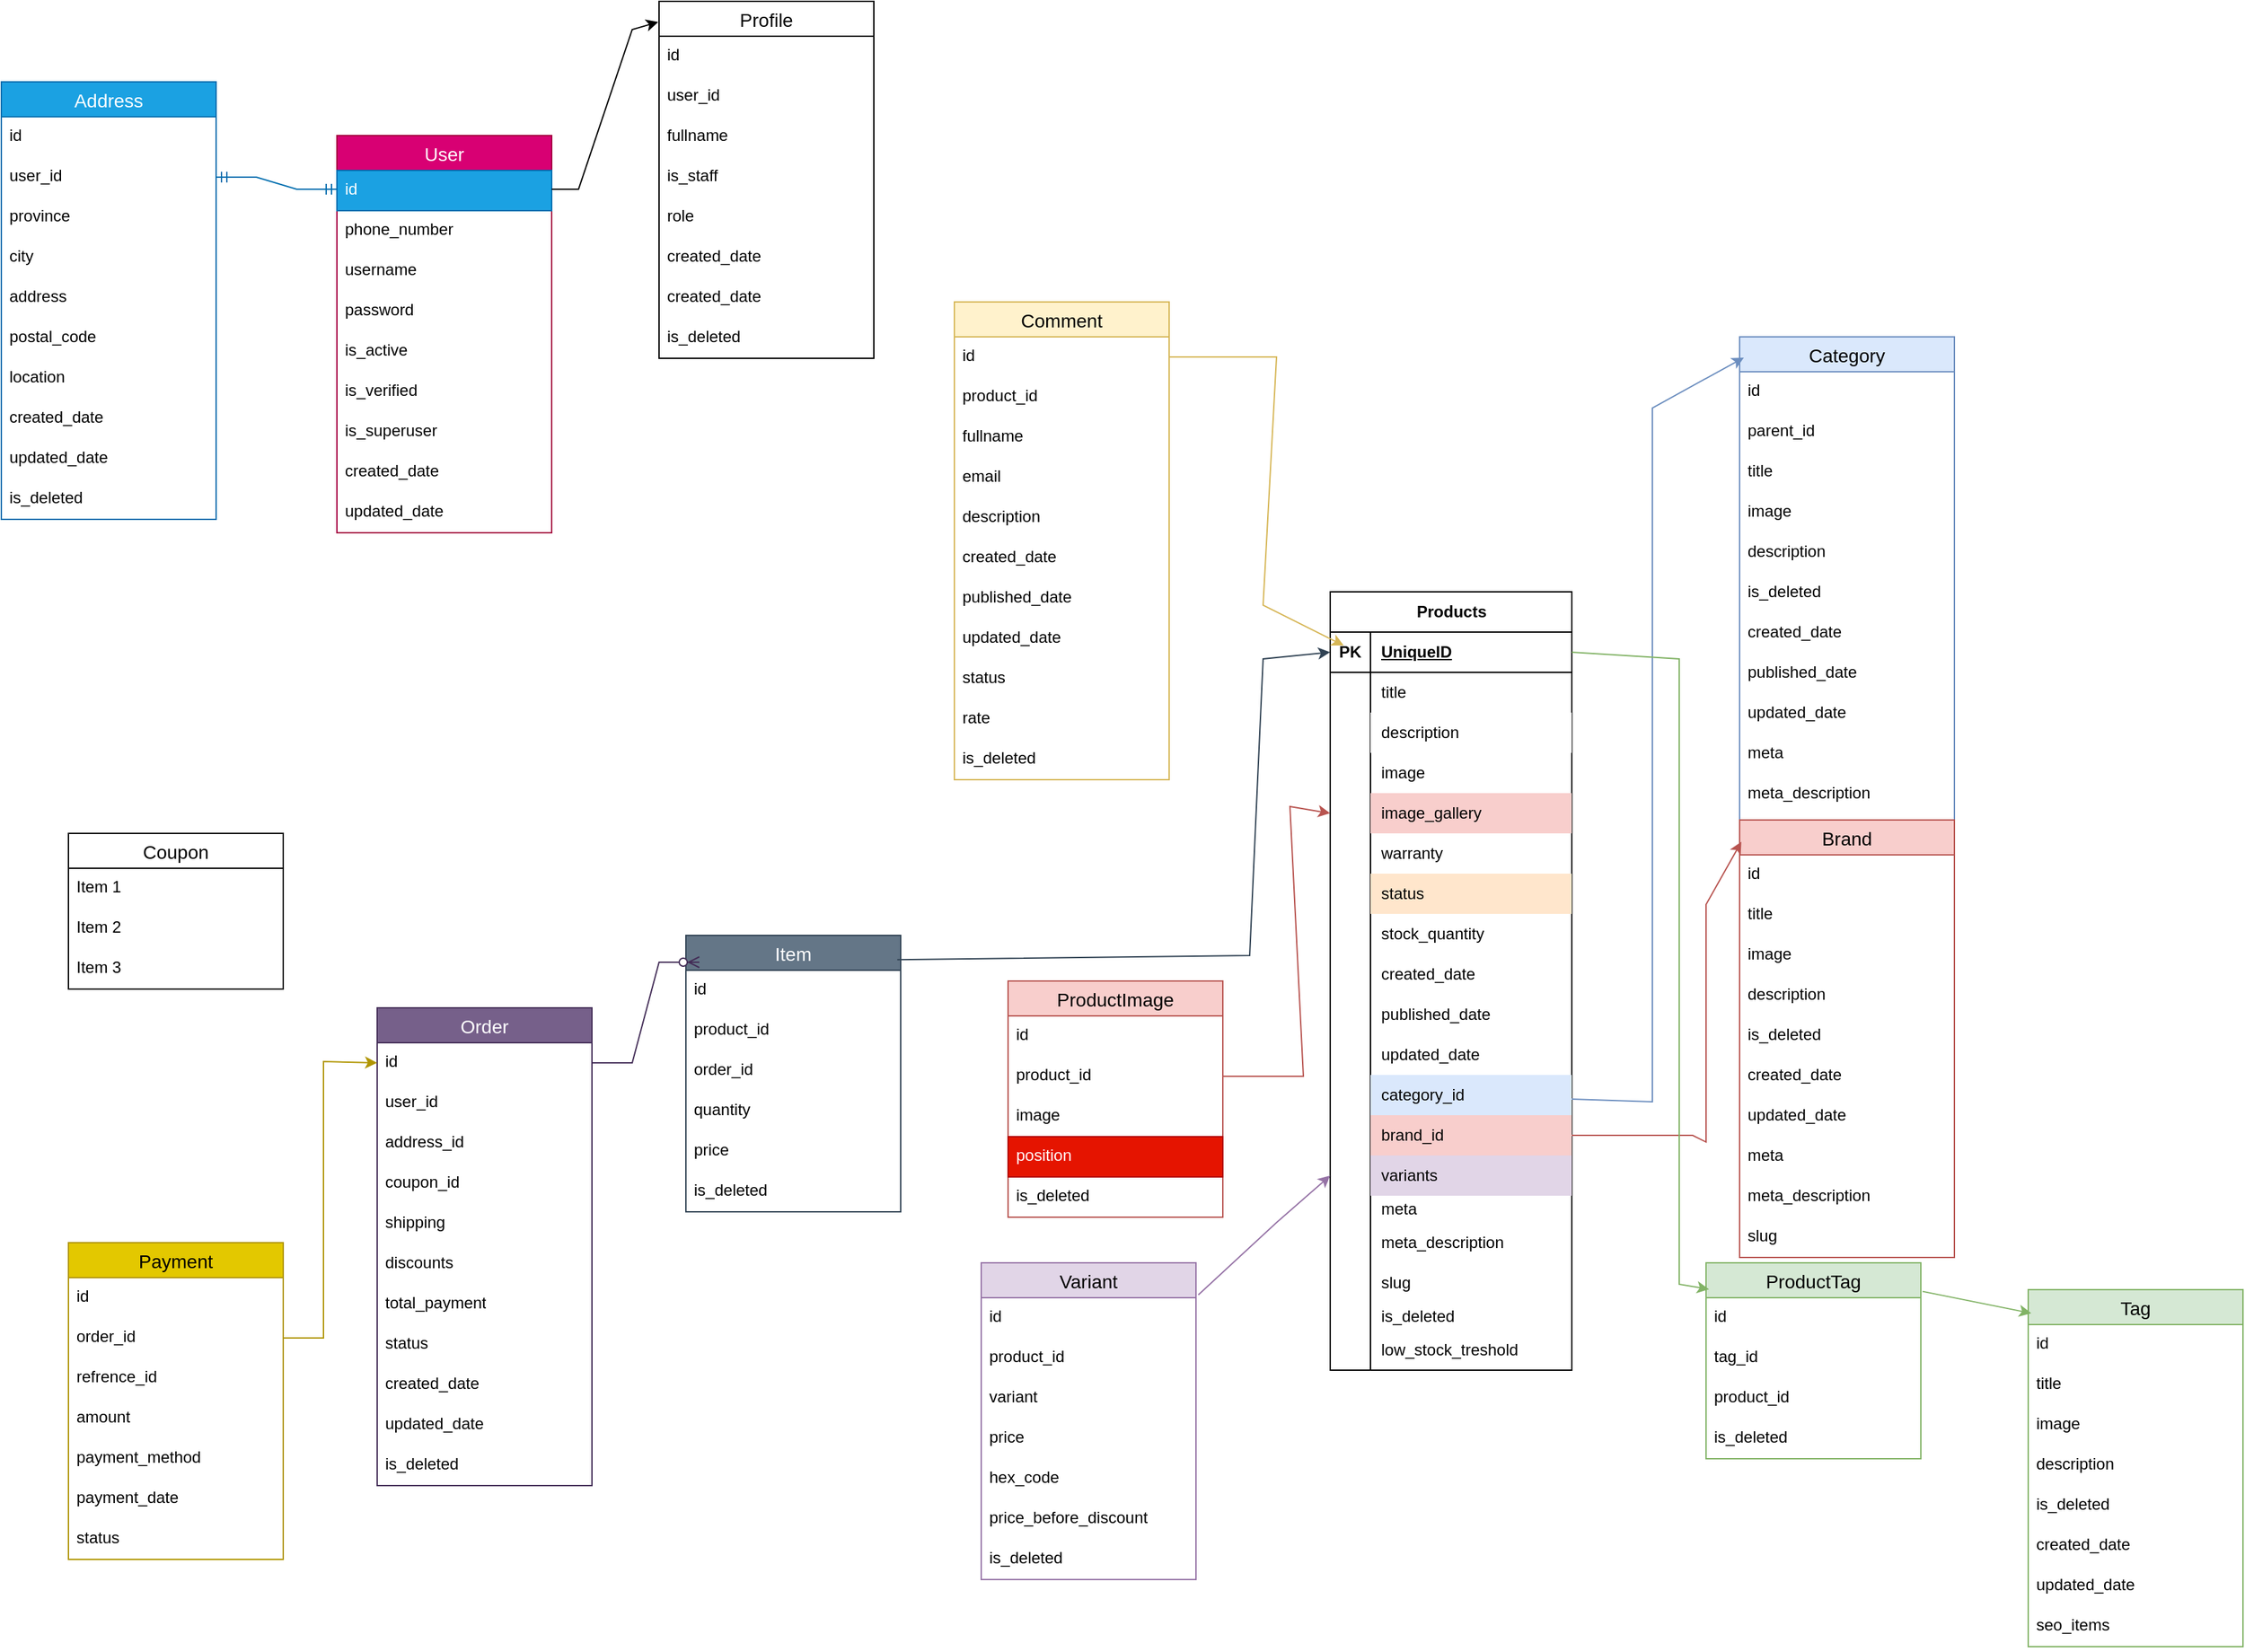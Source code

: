 <mxfile version="27.2.0">
  <diagram name="Page-1" id="_A50yHgDAYeNENCFfmQ6">
    <mxGraphModel dx="2486" dy="1525" grid="1" gridSize="10" guides="1" tooltips="1" connect="1" arrows="1" fold="1" page="1" pageScale="1" pageWidth="850" pageHeight="1100" math="0" shadow="0">
      <root>
        <mxCell id="0" />
        <mxCell id="1" parent="0" />
        <mxCell id="sOTKsEk2GEEb5kSssG93-2" value="Products" style="shape=table;startSize=30;container=1;collapsible=1;childLayout=tableLayout;fixedRows=1;rowLines=0;fontStyle=1;align=center;resizeLast=1;html=1;swimlaneFillColor=none;shadow=0;perimeterSpacing=0;" parent="1" vertex="1">
          <mxGeometry x="120" y="20" width="180" height="580" as="geometry" />
        </mxCell>
        <mxCell id="sOTKsEk2GEEb5kSssG93-3" value="" style="shape=tableRow;horizontal=0;startSize=0;swimlaneHead=0;swimlaneBody=0;fillColor=none;collapsible=0;dropTarget=0;points=[[0,0.5],[1,0.5]];portConstraint=eastwest;top=0;left=0;right=0;bottom=1;" parent="sOTKsEk2GEEb5kSssG93-2" vertex="1">
          <mxGeometry y="30" width="180" height="30" as="geometry" />
        </mxCell>
        <mxCell id="sOTKsEk2GEEb5kSssG93-4" value="PK" style="shape=partialRectangle;connectable=0;fillColor=none;top=0;left=0;bottom=0;right=0;fontStyle=1;overflow=hidden;whiteSpace=wrap;html=1;" parent="sOTKsEk2GEEb5kSssG93-3" vertex="1">
          <mxGeometry width="30" height="30" as="geometry">
            <mxRectangle width="30" height="30" as="alternateBounds" />
          </mxGeometry>
        </mxCell>
        <mxCell id="sOTKsEk2GEEb5kSssG93-5" value="UniqueID" style="shape=partialRectangle;connectable=0;fillColor=none;top=0;left=0;bottom=0;right=0;align=left;spacingLeft=6;fontStyle=5;overflow=hidden;whiteSpace=wrap;html=1;" parent="sOTKsEk2GEEb5kSssG93-3" vertex="1">
          <mxGeometry x="30" width="150" height="30" as="geometry">
            <mxRectangle width="150" height="30" as="alternateBounds" />
          </mxGeometry>
        </mxCell>
        <mxCell id="sOTKsEk2GEEb5kSssG93-6" value="" style="shape=tableRow;horizontal=0;startSize=0;swimlaneHead=0;swimlaneBody=0;fillColor=none;collapsible=0;dropTarget=0;points=[[0,0.5],[1,0.5]];portConstraint=eastwest;top=0;left=0;right=0;bottom=0;perimeterSpacing=0;" parent="sOTKsEk2GEEb5kSssG93-2" vertex="1">
          <mxGeometry y="60" width="180" height="30" as="geometry" />
        </mxCell>
        <mxCell id="sOTKsEk2GEEb5kSssG93-7" value="" style="shape=partialRectangle;connectable=0;fillColor=none;top=0;left=0;bottom=0;right=0;editable=1;overflow=hidden;whiteSpace=wrap;html=1;" parent="sOTKsEk2GEEb5kSssG93-6" vertex="1">
          <mxGeometry width="30" height="30" as="geometry">
            <mxRectangle width="30" height="30" as="alternateBounds" />
          </mxGeometry>
        </mxCell>
        <mxCell id="sOTKsEk2GEEb5kSssG93-8" value="title" style="shape=partialRectangle;connectable=0;fillColor=none;top=0;left=0;bottom=0;right=0;align=left;spacingLeft=6;overflow=hidden;whiteSpace=wrap;html=1;" parent="sOTKsEk2GEEb5kSssG93-6" vertex="1">
          <mxGeometry x="30" width="150" height="30" as="geometry">
            <mxRectangle width="150" height="30" as="alternateBounds" />
          </mxGeometry>
        </mxCell>
        <mxCell id="sOTKsEk2GEEb5kSssG93-28" value="" style="shape=tableRow;horizontal=0;startSize=0;swimlaneHead=0;swimlaneBody=0;fillColor=none;collapsible=0;dropTarget=0;points=[[0,0.5],[1,0.5]];portConstraint=eastwest;top=0;left=0;right=0;bottom=0;" parent="sOTKsEk2GEEb5kSssG93-2" vertex="1">
          <mxGeometry y="90" width="180" height="30" as="geometry" />
        </mxCell>
        <mxCell id="sOTKsEk2GEEb5kSssG93-29" value="" style="shape=partialRectangle;connectable=0;fillColor=none;top=0;left=0;bottom=0;right=0;editable=1;overflow=hidden;whiteSpace=wrap;html=1;" parent="sOTKsEk2GEEb5kSssG93-28" vertex="1">
          <mxGeometry width="30" height="30" as="geometry">
            <mxRectangle width="30" height="30" as="alternateBounds" />
          </mxGeometry>
        </mxCell>
        <mxCell id="sOTKsEk2GEEb5kSssG93-30" value="description" style="shape=partialRectangle;connectable=0;top=0;left=0;bottom=0;right=0;align=left;spacingLeft=6;overflow=hidden;whiteSpace=wrap;html=1;gradientColor=none;" parent="sOTKsEk2GEEb5kSssG93-28" vertex="1">
          <mxGeometry x="30" width="150" height="30" as="geometry">
            <mxRectangle width="150" height="30" as="alternateBounds" />
          </mxGeometry>
        </mxCell>
        <mxCell id="sOTKsEk2GEEb5kSssG93-25" value="" style="shape=tableRow;horizontal=0;startSize=0;swimlaneHead=0;swimlaneBody=0;fillColor=none;collapsible=0;dropTarget=0;points=[[0,0.5],[1,0.5]];portConstraint=eastwest;top=0;left=0;right=0;bottom=0;" parent="sOTKsEk2GEEb5kSssG93-2" vertex="1">
          <mxGeometry y="120" width="180" height="30" as="geometry" />
        </mxCell>
        <mxCell id="sOTKsEk2GEEb5kSssG93-26" value="" style="shape=partialRectangle;connectable=0;fillColor=none;top=0;left=0;bottom=0;right=0;editable=1;overflow=hidden;whiteSpace=wrap;html=1;" parent="sOTKsEk2GEEb5kSssG93-25" vertex="1">
          <mxGeometry width="30" height="30" as="geometry">
            <mxRectangle width="30" height="30" as="alternateBounds" />
          </mxGeometry>
        </mxCell>
        <mxCell id="sOTKsEk2GEEb5kSssG93-27" value="image" style="shape=partialRectangle;connectable=0;fillColor=none;top=0;left=0;bottom=0;right=0;align=left;spacingLeft=6;overflow=hidden;whiteSpace=wrap;html=1;" parent="sOTKsEk2GEEb5kSssG93-25" vertex="1">
          <mxGeometry x="30" width="150" height="30" as="geometry">
            <mxRectangle width="150" height="30" as="alternateBounds" />
          </mxGeometry>
        </mxCell>
        <mxCell id="sOTKsEk2GEEb5kSssG93-22" value="" style="shape=tableRow;horizontal=0;startSize=0;swimlaneHead=0;swimlaneBody=0;fillColor=none;collapsible=0;dropTarget=0;points=[[0,0.5],[1,0.5]];portConstraint=eastwest;top=0;left=0;right=0;bottom=0;" parent="sOTKsEk2GEEb5kSssG93-2" vertex="1">
          <mxGeometry y="150" width="180" height="30" as="geometry" />
        </mxCell>
        <mxCell id="sOTKsEk2GEEb5kSssG93-23" value="" style="shape=partialRectangle;connectable=0;fillColor=none;top=0;left=0;bottom=0;right=0;editable=1;overflow=hidden;whiteSpace=wrap;html=1;" parent="sOTKsEk2GEEb5kSssG93-22" vertex="1">
          <mxGeometry width="30" height="30" as="geometry">
            <mxRectangle width="30" height="30" as="alternateBounds" />
          </mxGeometry>
        </mxCell>
        <mxCell id="sOTKsEk2GEEb5kSssG93-24" value="image_gallery" style="shape=partialRectangle;connectable=0;top=0;left=0;bottom=0;right=0;align=left;spacingLeft=6;overflow=hidden;whiteSpace=wrap;html=1;fillColor=#f8cecc;strokeColor=#b85450;" parent="sOTKsEk2GEEb5kSssG93-22" vertex="1">
          <mxGeometry x="30" width="150" height="30" as="geometry">
            <mxRectangle width="150" height="30" as="alternateBounds" />
          </mxGeometry>
        </mxCell>
        <mxCell id="sOTKsEk2GEEb5kSssG93-19" value="" style="shape=tableRow;horizontal=0;startSize=0;swimlaneHead=0;swimlaneBody=0;fillColor=none;collapsible=0;dropTarget=0;points=[[0,0.5],[1,0.5]];portConstraint=eastwest;top=0;left=0;right=0;bottom=0;" parent="sOTKsEk2GEEb5kSssG93-2" vertex="1">
          <mxGeometry y="180" width="180" height="30" as="geometry" />
        </mxCell>
        <mxCell id="sOTKsEk2GEEb5kSssG93-20" value="" style="shape=partialRectangle;connectable=0;fillColor=none;top=0;left=0;bottom=0;right=0;editable=1;overflow=hidden;whiteSpace=wrap;html=1;" parent="sOTKsEk2GEEb5kSssG93-19" vertex="1">
          <mxGeometry width="30" height="30" as="geometry">
            <mxRectangle width="30" height="30" as="alternateBounds" />
          </mxGeometry>
        </mxCell>
        <mxCell id="sOTKsEk2GEEb5kSssG93-21" value="warranty" style="shape=partialRectangle;connectable=0;fillColor=none;top=0;left=0;bottom=0;right=0;align=left;spacingLeft=6;overflow=hidden;whiteSpace=wrap;html=1;" parent="sOTKsEk2GEEb5kSssG93-19" vertex="1">
          <mxGeometry x="30" width="150" height="30" as="geometry">
            <mxRectangle width="150" height="30" as="alternateBounds" />
          </mxGeometry>
        </mxCell>
        <mxCell id="sOTKsEk2GEEb5kSssG93-130" value="" style="shape=tableRow;horizontal=0;startSize=0;swimlaneHead=0;swimlaneBody=0;fillColor=none;collapsible=0;dropTarget=0;points=[[0,0.5],[1,0.5]];portConstraint=eastwest;top=0;left=0;right=0;bottom=0;" parent="sOTKsEk2GEEb5kSssG93-2" vertex="1">
          <mxGeometry y="210" width="180" height="30" as="geometry" />
        </mxCell>
        <mxCell id="sOTKsEk2GEEb5kSssG93-131" value="" style="shape=partialRectangle;connectable=0;fillColor=none;top=0;left=0;bottom=0;right=0;editable=1;overflow=hidden;whiteSpace=wrap;html=1;" parent="sOTKsEk2GEEb5kSssG93-130" vertex="1">
          <mxGeometry width="30" height="30" as="geometry">
            <mxRectangle width="30" height="30" as="alternateBounds" />
          </mxGeometry>
        </mxCell>
        <mxCell id="sOTKsEk2GEEb5kSssG93-132" value="status" style="shape=partialRectangle;connectable=0;fillColor=#ffe6cc;top=0;left=0;bottom=0;right=0;align=left;spacingLeft=6;overflow=hidden;whiteSpace=wrap;html=1;strokeColor=#d79b00;" parent="sOTKsEk2GEEb5kSssG93-130" vertex="1">
          <mxGeometry x="30" width="150" height="30" as="geometry">
            <mxRectangle width="150" height="30" as="alternateBounds" />
          </mxGeometry>
        </mxCell>
        <mxCell id="sOTKsEk2GEEb5kSssG93-31" value="" style="shape=tableRow;horizontal=0;startSize=0;swimlaneHead=0;swimlaneBody=0;fillColor=none;collapsible=0;dropTarget=0;points=[[0,0.5],[1,0.5]];portConstraint=eastwest;top=0;left=0;right=0;bottom=0;" parent="sOTKsEk2GEEb5kSssG93-2" vertex="1">
          <mxGeometry y="240" width="180" height="30" as="geometry" />
        </mxCell>
        <mxCell id="sOTKsEk2GEEb5kSssG93-32" value="&lt;div&gt;&lt;br&gt;&lt;/div&gt;" style="shape=partialRectangle;connectable=0;fillColor=none;top=0;left=0;bottom=0;right=0;editable=1;overflow=hidden;whiteSpace=wrap;html=1;" parent="sOTKsEk2GEEb5kSssG93-31" vertex="1">
          <mxGeometry width="30" height="30" as="geometry">
            <mxRectangle width="30" height="30" as="alternateBounds" />
          </mxGeometry>
        </mxCell>
        <mxCell id="sOTKsEk2GEEb5kSssG93-33" value="stock_quantity" style="shape=partialRectangle;connectable=0;fillColor=none;top=0;left=0;bottom=0;right=0;align=left;spacingLeft=6;overflow=hidden;whiteSpace=wrap;html=1;" parent="sOTKsEk2GEEb5kSssG93-31" vertex="1">
          <mxGeometry x="30" width="150" height="30" as="geometry">
            <mxRectangle width="150" height="30" as="alternateBounds" />
          </mxGeometry>
        </mxCell>
        <mxCell id="sOTKsEk2GEEb5kSssG93-34" value="" style="shape=tableRow;horizontal=0;startSize=0;swimlaneHead=0;swimlaneBody=0;fillColor=none;collapsible=0;dropTarget=0;points=[[0,0.5],[1,0.5]];portConstraint=eastwest;top=0;left=0;right=0;bottom=0;" parent="sOTKsEk2GEEb5kSssG93-2" vertex="1">
          <mxGeometry y="270" width="180" height="30" as="geometry" />
        </mxCell>
        <mxCell id="sOTKsEk2GEEb5kSssG93-35" value="&lt;div&gt;&lt;br&gt;&lt;/div&gt;" style="shape=partialRectangle;connectable=0;fillColor=none;top=0;left=0;bottom=0;right=0;editable=1;overflow=hidden;whiteSpace=wrap;html=1;" parent="sOTKsEk2GEEb5kSssG93-34" vertex="1">
          <mxGeometry width="30" height="30" as="geometry">
            <mxRectangle width="30" height="30" as="alternateBounds" />
          </mxGeometry>
        </mxCell>
        <mxCell id="sOTKsEk2GEEb5kSssG93-36" value="created_date" style="shape=partialRectangle;connectable=0;fillColor=none;top=0;left=0;bottom=0;right=0;align=left;spacingLeft=6;overflow=hidden;whiteSpace=wrap;html=1;" parent="sOTKsEk2GEEb5kSssG93-34" vertex="1">
          <mxGeometry x="30" width="150" height="30" as="geometry">
            <mxRectangle width="150" height="30" as="alternateBounds" />
          </mxGeometry>
        </mxCell>
        <mxCell id="sOTKsEk2GEEb5kSssG93-37" value="" style="shape=tableRow;horizontal=0;startSize=0;swimlaneHead=0;swimlaneBody=0;fillColor=none;collapsible=0;dropTarget=0;points=[[0,0.5],[1,0.5]];portConstraint=eastwest;top=0;left=0;right=0;bottom=0;" parent="sOTKsEk2GEEb5kSssG93-2" vertex="1">
          <mxGeometry y="300" width="180" height="30" as="geometry" />
        </mxCell>
        <mxCell id="sOTKsEk2GEEb5kSssG93-38" value="&lt;div&gt;&lt;br&gt;&lt;/div&gt;" style="shape=partialRectangle;connectable=0;fillColor=none;top=0;left=0;bottom=0;right=0;editable=1;overflow=hidden;whiteSpace=wrap;html=1;" parent="sOTKsEk2GEEb5kSssG93-37" vertex="1">
          <mxGeometry width="30" height="30" as="geometry">
            <mxRectangle width="30" height="30" as="alternateBounds" />
          </mxGeometry>
        </mxCell>
        <mxCell id="sOTKsEk2GEEb5kSssG93-39" value="published_date" style="shape=partialRectangle;connectable=0;fillColor=none;top=0;left=0;bottom=0;right=0;align=left;spacingLeft=6;overflow=hidden;whiteSpace=wrap;html=1;" parent="sOTKsEk2GEEb5kSssG93-37" vertex="1">
          <mxGeometry x="30" width="150" height="30" as="geometry">
            <mxRectangle width="150" height="30" as="alternateBounds" />
          </mxGeometry>
        </mxCell>
        <mxCell id="sOTKsEk2GEEb5kSssG93-40" value="" style="shape=tableRow;horizontal=0;startSize=0;swimlaneHead=0;swimlaneBody=0;fillColor=none;collapsible=0;dropTarget=0;points=[[0,0.5],[1,0.5]];portConstraint=eastwest;top=0;left=0;right=0;bottom=0;" parent="sOTKsEk2GEEb5kSssG93-2" vertex="1">
          <mxGeometry y="330" width="180" height="30" as="geometry" />
        </mxCell>
        <mxCell id="sOTKsEk2GEEb5kSssG93-41" value="&lt;div&gt;&lt;br&gt;&lt;/div&gt;" style="shape=partialRectangle;connectable=0;fillColor=none;top=0;left=0;bottom=0;right=0;editable=1;overflow=hidden;whiteSpace=wrap;html=1;" parent="sOTKsEk2GEEb5kSssG93-40" vertex="1">
          <mxGeometry width="30" height="30" as="geometry">
            <mxRectangle width="30" height="30" as="alternateBounds" />
          </mxGeometry>
        </mxCell>
        <mxCell id="sOTKsEk2GEEb5kSssG93-42" value="updated_date" style="shape=partialRectangle;connectable=0;fillColor=none;top=0;left=0;bottom=0;right=0;align=left;spacingLeft=6;overflow=hidden;whiteSpace=wrap;html=1;" parent="sOTKsEk2GEEb5kSssG93-40" vertex="1">
          <mxGeometry x="30" width="150" height="30" as="geometry">
            <mxRectangle width="150" height="30" as="alternateBounds" />
          </mxGeometry>
        </mxCell>
        <mxCell id="sOTKsEk2GEEb5kSssG93-43" value="" style="shape=tableRow;horizontal=0;startSize=0;swimlaneHead=0;swimlaneBody=0;fillColor=none;collapsible=0;dropTarget=0;points=[[0,0.5],[1,0.5]];portConstraint=eastwest;top=0;left=0;right=0;bottom=0;" parent="sOTKsEk2GEEb5kSssG93-2" vertex="1">
          <mxGeometry y="360" width="180" height="30" as="geometry" />
        </mxCell>
        <mxCell id="sOTKsEk2GEEb5kSssG93-44" value="&lt;div&gt;&lt;br&gt;&lt;/div&gt;" style="shape=partialRectangle;connectable=0;fillColor=none;top=0;left=0;bottom=0;right=0;editable=1;overflow=hidden;whiteSpace=wrap;html=1;" parent="sOTKsEk2GEEb5kSssG93-43" vertex="1">
          <mxGeometry width="30" height="30" as="geometry">
            <mxRectangle width="30" height="30" as="alternateBounds" />
          </mxGeometry>
        </mxCell>
        <mxCell id="sOTKsEk2GEEb5kSssG93-45" value="category_id" style="shape=partialRectangle;connectable=0;fillColor=#dae8fc;top=0;left=0;bottom=0;right=0;align=left;spacingLeft=6;overflow=hidden;whiteSpace=wrap;html=1;strokeColor=#6c8ebf;" parent="sOTKsEk2GEEb5kSssG93-43" vertex="1">
          <mxGeometry x="30" width="150" height="30" as="geometry">
            <mxRectangle width="150" height="30" as="alternateBounds" />
          </mxGeometry>
        </mxCell>
        <mxCell id="sOTKsEk2GEEb5kSssG93-46" value="" style="shape=tableRow;horizontal=0;startSize=0;swimlaneHead=0;swimlaneBody=0;fillColor=none;collapsible=0;dropTarget=0;points=[[0,0.5],[1,0.5]];portConstraint=eastwest;top=0;left=0;right=0;bottom=0;" parent="sOTKsEk2GEEb5kSssG93-2" vertex="1">
          <mxGeometry y="390" width="180" height="30" as="geometry" />
        </mxCell>
        <mxCell id="sOTKsEk2GEEb5kSssG93-47" value="&lt;div&gt;&lt;br&gt;&lt;/div&gt;" style="shape=partialRectangle;connectable=0;fillColor=none;top=0;left=0;bottom=0;right=0;editable=1;overflow=hidden;whiteSpace=wrap;html=1;" parent="sOTKsEk2GEEb5kSssG93-46" vertex="1">
          <mxGeometry width="30" height="30" as="geometry">
            <mxRectangle width="30" height="30" as="alternateBounds" />
          </mxGeometry>
        </mxCell>
        <mxCell id="sOTKsEk2GEEb5kSssG93-48" value="brand_id" style="shape=partialRectangle;connectable=0;fillColor=#f8cecc;top=0;left=0;bottom=0;right=0;align=left;spacingLeft=6;overflow=hidden;whiteSpace=wrap;html=1;strokeColor=#b85450;" parent="sOTKsEk2GEEb5kSssG93-46" vertex="1">
          <mxGeometry x="30" width="150" height="30" as="geometry">
            <mxRectangle width="150" height="30" as="alternateBounds" />
          </mxGeometry>
        </mxCell>
        <mxCell id="sOTKsEk2GEEb5kSssG93-52" value="" style="shape=tableRow;horizontal=0;startSize=0;swimlaneHead=0;swimlaneBody=0;fillColor=none;collapsible=0;dropTarget=0;points=[[0,0.5],[1,0.5]];portConstraint=eastwest;top=0;left=0;right=0;bottom=0;" parent="sOTKsEk2GEEb5kSssG93-2" vertex="1">
          <mxGeometry y="420" width="180" height="30" as="geometry" />
        </mxCell>
        <mxCell id="sOTKsEk2GEEb5kSssG93-53" value="&lt;div&gt;&lt;br&gt;&lt;/div&gt;" style="shape=partialRectangle;connectable=0;fillColor=none;top=0;left=0;bottom=0;right=0;editable=1;overflow=hidden;whiteSpace=wrap;html=1;" parent="sOTKsEk2GEEb5kSssG93-52" vertex="1">
          <mxGeometry width="30" height="30" as="geometry">
            <mxRectangle width="30" height="30" as="alternateBounds" />
          </mxGeometry>
        </mxCell>
        <mxCell id="sOTKsEk2GEEb5kSssG93-54" value="variants" style="shape=partialRectangle;connectable=0;fillColor=#e1d5e7;top=0;left=0;bottom=0;right=0;align=left;spacingLeft=6;overflow=hidden;whiteSpace=wrap;html=1;strokeColor=#9673a6;" parent="sOTKsEk2GEEb5kSssG93-52" vertex="1">
          <mxGeometry x="30" width="150" height="30" as="geometry">
            <mxRectangle width="150" height="30" as="alternateBounds" />
          </mxGeometry>
        </mxCell>
        <mxCell id="sOTKsEk2GEEb5kSssG93-64" value="" style="shape=tableRow;horizontal=0;startSize=0;swimlaneHead=0;swimlaneBody=0;fillColor=none;collapsible=0;dropTarget=0;points=[[0,0.5],[1,0.5]];portConstraint=eastwest;top=0;left=0;right=0;bottom=0;" parent="sOTKsEk2GEEb5kSssG93-2" vertex="1">
          <mxGeometry y="450" width="180" height="20" as="geometry" />
        </mxCell>
        <mxCell id="sOTKsEk2GEEb5kSssG93-65" value="&lt;div&gt;&lt;br&gt;&lt;/div&gt;" style="shape=partialRectangle;connectable=0;fillColor=none;top=0;left=0;bottom=0;right=0;editable=1;overflow=hidden;whiteSpace=wrap;html=1;" parent="sOTKsEk2GEEb5kSssG93-64" vertex="1">
          <mxGeometry width="30" height="20" as="geometry">
            <mxRectangle width="30" height="20" as="alternateBounds" />
          </mxGeometry>
        </mxCell>
        <mxCell id="sOTKsEk2GEEb5kSssG93-66" value="meta" style="shape=partialRectangle;connectable=0;fillColor=none;top=0;left=0;bottom=0;right=0;align=left;spacingLeft=6;overflow=hidden;whiteSpace=wrap;html=1;" parent="sOTKsEk2GEEb5kSssG93-64" vertex="1">
          <mxGeometry x="30" width="150" height="20" as="geometry">
            <mxRectangle width="150" height="20" as="alternateBounds" />
          </mxGeometry>
        </mxCell>
        <mxCell id="sOTKsEk2GEEb5kSssG93-67" value="" style="shape=tableRow;horizontal=0;startSize=0;swimlaneHead=0;swimlaneBody=0;fillColor=none;collapsible=0;dropTarget=0;points=[[0,0.5],[1,0.5]];portConstraint=eastwest;top=0;left=0;right=0;bottom=0;" parent="sOTKsEk2GEEb5kSssG93-2" vertex="1">
          <mxGeometry y="470" width="180" height="30" as="geometry" />
        </mxCell>
        <mxCell id="sOTKsEk2GEEb5kSssG93-68" value="&lt;div&gt;&lt;br&gt;&lt;/div&gt;" style="shape=partialRectangle;connectable=0;fillColor=none;top=0;left=0;bottom=0;right=0;editable=1;overflow=hidden;whiteSpace=wrap;html=1;" parent="sOTKsEk2GEEb5kSssG93-67" vertex="1">
          <mxGeometry width="30" height="30" as="geometry">
            <mxRectangle width="30" height="30" as="alternateBounds" />
          </mxGeometry>
        </mxCell>
        <mxCell id="sOTKsEk2GEEb5kSssG93-69" value="meta_description" style="shape=partialRectangle;connectable=0;fillColor=none;top=0;left=0;bottom=0;right=0;align=left;spacingLeft=6;overflow=hidden;whiteSpace=wrap;html=1;" parent="sOTKsEk2GEEb5kSssG93-67" vertex="1">
          <mxGeometry x="30" width="150" height="30" as="geometry">
            <mxRectangle width="150" height="30" as="alternateBounds" />
          </mxGeometry>
        </mxCell>
        <mxCell id="sOTKsEk2GEEb5kSssG93-12" value="" style="shape=tableRow;horizontal=0;startSize=0;swimlaneHead=0;swimlaneBody=0;fillColor=none;collapsible=0;dropTarget=0;points=[[0,0.5],[1,0.5]];portConstraint=eastwest;top=0;left=0;right=0;bottom=0;" parent="sOTKsEk2GEEb5kSssG93-2" vertex="1">
          <mxGeometry y="500" width="180" height="30" as="geometry" />
        </mxCell>
        <mxCell id="sOTKsEk2GEEb5kSssG93-13" value="&lt;div&gt;&lt;br&gt;&lt;/div&gt;" style="shape=partialRectangle;connectable=0;fillColor=none;top=0;left=0;bottom=0;right=0;editable=1;overflow=hidden;whiteSpace=wrap;html=1;" parent="sOTKsEk2GEEb5kSssG93-12" vertex="1">
          <mxGeometry width="30" height="30" as="geometry">
            <mxRectangle width="30" height="30" as="alternateBounds" />
          </mxGeometry>
        </mxCell>
        <mxCell id="sOTKsEk2GEEb5kSssG93-14" value="slug" style="shape=partialRectangle;connectable=0;fillColor=none;top=0;left=0;bottom=0;right=0;align=left;spacingLeft=6;overflow=hidden;whiteSpace=wrap;html=1;" parent="sOTKsEk2GEEb5kSssG93-12" vertex="1">
          <mxGeometry x="30" width="150" height="30" as="geometry">
            <mxRectangle width="150" height="30" as="alternateBounds" />
          </mxGeometry>
        </mxCell>
        <mxCell id="vBR7oRt6Ntb_nr_9uPM1-19" value="" style="shape=tableRow;horizontal=0;startSize=0;swimlaneHead=0;swimlaneBody=0;fillColor=none;collapsible=0;dropTarget=0;points=[[0,0.5],[1,0.5]];portConstraint=eastwest;top=0;left=0;right=0;bottom=0;" parent="sOTKsEk2GEEb5kSssG93-2" vertex="1">
          <mxGeometry y="530" width="180" height="20" as="geometry" />
        </mxCell>
        <mxCell id="vBR7oRt6Ntb_nr_9uPM1-20" value="&lt;div&gt;&lt;br&gt;&lt;/div&gt;" style="shape=partialRectangle;connectable=0;fillColor=none;top=0;left=0;bottom=0;right=0;editable=1;overflow=hidden;whiteSpace=wrap;html=1;" parent="vBR7oRt6Ntb_nr_9uPM1-19" vertex="1">
          <mxGeometry width="30" height="20" as="geometry">
            <mxRectangle width="30" height="20" as="alternateBounds" />
          </mxGeometry>
        </mxCell>
        <mxCell id="vBR7oRt6Ntb_nr_9uPM1-21" value="is_deleted" style="shape=partialRectangle;connectable=0;fillColor=none;top=0;left=0;bottom=0;right=0;align=left;spacingLeft=6;overflow=hidden;whiteSpace=wrap;html=1;" parent="vBR7oRt6Ntb_nr_9uPM1-19" vertex="1">
          <mxGeometry x="30" width="150" height="20" as="geometry">
            <mxRectangle width="150" height="20" as="alternateBounds" />
          </mxGeometry>
        </mxCell>
        <mxCell id="vBR7oRt6Ntb_nr_9uPM1-38" value="" style="shape=tableRow;horizontal=0;startSize=0;swimlaneHead=0;swimlaneBody=0;fillColor=none;collapsible=0;dropTarget=0;points=[[0,0.5],[1,0.5]];portConstraint=eastwest;top=0;left=0;right=0;bottom=0;" parent="sOTKsEk2GEEb5kSssG93-2" vertex="1">
          <mxGeometry y="550" width="180" height="30" as="geometry" />
        </mxCell>
        <mxCell id="vBR7oRt6Ntb_nr_9uPM1-39" value="&lt;div&gt;&lt;br&gt;&lt;/div&gt;" style="shape=partialRectangle;connectable=0;fillColor=none;top=0;left=0;bottom=0;right=0;editable=1;overflow=hidden;whiteSpace=wrap;html=1;" parent="vBR7oRt6Ntb_nr_9uPM1-38" vertex="1">
          <mxGeometry width="30" height="30" as="geometry">
            <mxRectangle width="30" height="30" as="alternateBounds" />
          </mxGeometry>
        </mxCell>
        <mxCell id="vBR7oRt6Ntb_nr_9uPM1-40" value="low_stock_treshold" style="shape=partialRectangle;connectable=0;fillColor=none;top=0;left=0;bottom=0;right=0;align=left;spacingLeft=6;overflow=hidden;whiteSpace=wrap;html=1;" parent="vBR7oRt6Ntb_nr_9uPM1-38" vertex="1">
          <mxGeometry x="30" width="150" height="30" as="geometry">
            <mxRectangle width="150" height="30" as="alternateBounds" />
          </mxGeometry>
        </mxCell>
        <mxCell id="sOTKsEk2GEEb5kSssG93-70" value="Category" style="swimlane;fontStyle=0;childLayout=stackLayout;horizontal=1;startSize=26;horizontalStack=0;resizeParent=1;resizeParentMax=0;resizeLast=0;collapsible=1;marginBottom=0;align=center;fontSize=14;fillColor=#dae8fc;strokeColor=#6c8ebf;" parent="1" vertex="1">
          <mxGeometry x="425" y="-170" width="160" height="386" as="geometry" />
        </mxCell>
        <mxCell id="sOTKsEk2GEEb5kSssG93-150" value="id" style="text;strokeColor=none;fillColor=none;spacingLeft=4;spacingRight=4;overflow=hidden;rotatable=0;points=[[0,0.5],[1,0.5]];portConstraint=eastwest;fontSize=12;whiteSpace=wrap;html=1;" parent="sOTKsEk2GEEb5kSssG93-70" vertex="1">
          <mxGeometry y="26" width="160" height="30" as="geometry" />
        </mxCell>
        <mxCell id="sOTKsEk2GEEb5kSssG93-71" value="parent_id" style="text;strokeColor=none;fillColor=none;spacingLeft=4;spacingRight=4;overflow=hidden;rotatable=0;points=[[0,0.5],[1,0.5]];portConstraint=eastwest;fontSize=12;whiteSpace=wrap;html=1;" parent="sOTKsEk2GEEb5kSssG93-70" vertex="1">
          <mxGeometry y="56" width="160" height="30" as="geometry" />
        </mxCell>
        <mxCell id="sOTKsEk2GEEb5kSssG93-74" value="title" style="text;strokeColor=none;fillColor=none;spacingLeft=4;spacingRight=4;overflow=hidden;rotatable=0;points=[[0,0.5],[1,0.5]];portConstraint=eastwest;fontSize=12;whiteSpace=wrap;html=1;" parent="sOTKsEk2GEEb5kSssG93-70" vertex="1">
          <mxGeometry y="86" width="160" height="30" as="geometry" />
        </mxCell>
        <mxCell id="sOTKsEk2GEEb5kSssG93-75" value="image" style="text;strokeColor=none;fillColor=none;spacingLeft=4;spacingRight=4;overflow=hidden;rotatable=0;points=[[0,0.5],[1,0.5]];portConstraint=eastwest;fontSize=12;whiteSpace=wrap;html=1;" parent="sOTKsEk2GEEb5kSssG93-70" vertex="1">
          <mxGeometry y="116" width="160" height="30" as="geometry" />
        </mxCell>
        <mxCell id="sOTKsEk2GEEb5kSssG93-129" value="description" style="text;strokeColor=none;fillColor=none;spacingLeft=4;spacingRight=4;overflow=hidden;rotatable=0;points=[[0,0.5],[1,0.5]];portConstraint=eastwest;fontSize=12;whiteSpace=wrap;html=1;" parent="sOTKsEk2GEEb5kSssG93-70" vertex="1">
          <mxGeometry y="146" width="160" height="30" as="geometry" />
        </mxCell>
        <mxCell id="sOTKsEk2GEEb5kSssG93-128" value="is_deleted" style="text;strokeColor=none;fillColor=none;spacingLeft=4;spacingRight=4;overflow=hidden;rotatable=0;points=[[0,0.5],[1,0.5]];portConstraint=eastwest;fontSize=12;whiteSpace=wrap;html=1;" parent="sOTKsEk2GEEb5kSssG93-70" vertex="1">
          <mxGeometry y="176" width="160" height="30" as="geometry" />
        </mxCell>
        <mxCell id="vBR7oRt6Ntb_nr_9uPM1-25" value="created_date" style="text;strokeColor=none;fillColor=none;spacingLeft=4;spacingRight=4;overflow=hidden;rotatable=0;points=[[0,0.5],[1,0.5]];portConstraint=eastwest;fontSize=12;whiteSpace=wrap;html=1;" parent="sOTKsEk2GEEb5kSssG93-70" vertex="1">
          <mxGeometry y="206" width="160" height="30" as="geometry" />
        </mxCell>
        <mxCell id="sOTKsEk2GEEb5kSssG93-127" value="published_date" style="text;strokeColor=none;fillColor=none;spacingLeft=4;spacingRight=4;overflow=hidden;rotatable=0;points=[[0,0.5],[1,0.5]];portConstraint=eastwest;fontSize=12;whiteSpace=wrap;html=1;" parent="sOTKsEk2GEEb5kSssG93-70" vertex="1">
          <mxGeometry y="236" width="160" height="30" as="geometry" />
        </mxCell>
        <mxCell id="sOTKsEk2GEEb5kSssG93-77" value="updated_date" style="text;strokeColor=none;fillColor=none;spacingLeft=4;spacingRight=4;overflow=hidden;rotatable=0;points=[[0,0.5],[1,0.5]];portConstraint=eastwest;fontSize=12;whiteSpace=wrap;html=1;" parent="sOTKsEk2GEEb5kSssG93-70" vertex="1">
          <mxGeometry y="266" width="160" height="30" as="geometry" />
        </mxCell>
        <mxCell id="sOTKsEk2GEEb5kSssG93-78" value="meta" style="text;strokeColor=none;fillColor=none;spacingLeft=4;spacingRight=4;overflow=hidden;rotatable=0;points=[[0,0.5],[1,0.5]];portConstraint=eastwest;fontSize=12;whiteSpace=wrap;html=1;" parent="sOTKsEk2GEEb5kSssG93-70" vertex="1">
          <mxGeometry y="296" width="160" height="30" as="geometry" />
        </mxCell>
        <mxCell id="sOTKsEk2GEEb5kSssG93-79" value="meta_description" style="text;strokeColor=none;fillColor=none;spacingLeft=4;spacingRight=4;overflow=hidden;rotatable=0;points=[[0,0.5],[1,0.5]];portConstraint=eastwest;fontSize=12;whiteSpace=wrap;html=1;" parent="sOTKsEk2GEEb5kSssG93-70" vertex="1">
          <mxGeometry y="326" width="160" height="30" as="geometry" />
        </mxCell>
        <mxCell id="sOTKsEk2GEEb5kSssG93-76" value="slug" style="text;strokeColor=none;fillColor=none;spacingLeft=4;spacingRight=4;overflow=hidden;rotatable=0;points=[[0,0.5],[1,0.5]];portConstraint=eastwest;fontSize=12;whiteSpace=wrap;html=1;" parent="sOTKsEk2GEEb5kSssG93-70" vertex="1">
          <mxGeometry y="356" width="160" height="30" as="geometry" />
        </mxCell>
        <mxCell id="sOTKsEk2GEEb5kSssG93-80" value="Brand" style="swimlane;fontStyle=0;childLayout=stackLayout;horizontal=1;startSize=26;horizontalStack=0;resizeParent=1;resizeParentMax=0;resizeLast=0;collapsible=1;marginBottom=0;align=center;fontSize=14;fillColor=#f8cecc;strokeColor=#b85450;" parent="1" vertex="1">
          <mxGeometry x="425" y="190" width="160" height="326" as="geometry" />
        </mxCell>
        <mxCell id="sOTKsEk2GEEb5kSssG93-81" value="id" style="text;strokeColor=none;fillColor=none;spacingLeft=4;spacingRight=4;overflow=hidden;rotatable=0;points=[[0,0.5],[1,0.5]];portConstraint=eastwest;fontSize=12;whiteSpace=wrap;html=1;" parent="sOTKsEk2GEEb5kSssG93-80" vertex="1">
          <mxGeometry y="26" width="160" height="30" as="geometry" />
        </mxCell>
        <mxCell id="sOTKsEk2GEEb5kSssG93-82" value="title" style="text;strokeColor=none;fillColor=none;spacingLeft=4;spacingRight=4;overflow=hidden;rotatable=0;points=[[0,0.5],[1,0.5]];portConstraint=eastwest;fontSize=12;whiteSpace=wrap;html=1;" parent="sOTKsEk2GEEb5kSssG93-80" vertex="1">
          <mxGeometry y="56" width="160" height="30" as="geometry" />
        </mxCell>
        <mxCell id="sOTKsEk2GEEb5kSssG93-84" value="image" style="text;strokeColor=none;fillColor=none;spacingLeft=4;spacingRight=4;overflow=hidden;rotatable=0;points=[[0,0.5],[1,0.5]];portConstraint=eastwest;fontSize=12;whiteSpace=wrap;html=1;" parent="sOTKsEk2GEEb5kSssG93-80" vertex="1">
          <mxGeometry y="86" width="160" height="30" as="geometry" />
        </mxCell>
        <mxCell id="sOTKsEk2GEEb5kSssG93-95" value="description" style="text;strokeColor=none;fillColor=none;spacingLeft=4;spacingRight=4;overflow=hidden;rotatable=0;points=[[0,0.5],[1,0.5]];portConstraint=eastwest;fontSize=12;whiteSpace=wrap;html=1;" parent="sOTKsEk2GEEb5kSssG93-80" vertex="1">
          <mxGeometry y="116" width="160" height="30" as="geometry" />
        </mxCell>
        <mxCell id="vBR7oRt6Ntb_nr_9uPM1-26" value="is_deleted" style="text;strokeColor=none;fillColor=none;spacingLeft=4;spacingRight=4;overflow=hidden;rotatable=0;points=[[0,0.5],[1,0.5]];portConstraint=eastwest;fontSize=12;whiteSpace=wrap;html=1;" parent="sOTKsEk2GEEb5kSssG93-80" vertex="1">
          <mxGeometry y="146" width="160" height="30" as="geometry" />
        </mxCell>
        <mxCell id="vBR7oRt6Ntb_nr_9uPM1-8" value="created_date" style="text;strokeColor=none;fillColor=none;spacingLeft=4;spacingRight=4;overflow=hidden;rotatable=0;points=[[0,0.5],[1,0.5]];portConstraint=eastwest;fontSize=12;whiteSpace=wrap;html=1;" parent="sOTKsEk2GEEb5kSssG93-80" vertex="1">
          <mxGeometry y="176" width="160" height="30" as="geometry" />
        </mxCell>
        <mxCell id="vBR7oRt6Ntb_nr_9uPM1-9" value="updated_date" style="text;strokeColor=none;fillColor=none;spacingLeft=4;spacingRight=4;overflow=hidden;rotatable=0;points=[[0,0.5],[1,0.5]];portConstraint=eastwest;fontSize=12;whiteSpace=wrap;html=1;" parent="sOTKsEk2GEEb5kSssG93-80" vertex="1">
          <mxGeometry y="206" width="160" height="30" as="geometry" />
        </mxCell>
        <mxCell id="sOTKsEk2GEEb5kSssG93-86" value="meta" style="text;strokeColor=none;fillColor=none;spacingLeft=4;spacingRight=4;overflow=hidden;rotatable=0;points=[[0,0.5],[1,0.5]];portConstraint=eastwest;fontSize=12;whiteSpace=wrap;html=1;" parent="sOTKsEk2GEEb5kSssG93-80" vertex="1">
          <mxGeometry y="236" width="160" height="30" as="geometry" />
        </mxCell>
        <mxCell id="sOTKsEk2GEEb5kSssG93-87" value="meta_description" style="text;strokeColor=none;fillColor=none;spacingLeft=4;spacingRight=4;overflow=hidden;rotatable=0;points=[[0,0.5],[1,0.5]];portConstraint=eastwest;fontSize=12;whiteSpace=wrap;html=1;" parent="sOTKsEk2GEEb5kSssG93-80" vertex="1">
          <mxGeometry y="266" width="160" height="30" as="geometry" />
        </mxCell>
        <mxCell id="sOTKsEk2GEEb5kSssG93-83" value="slug" style="text;strokeColor=none;fillColor=none;spacingLeft=4;spacingRight=4;overflow=hidden;rotatable=0;points=[[0,0.5],[1,0.5]];portConstraint=eastwest;fontSize=12;whiteSpace=wrap;html=1;" parent="sOTKsEk2GEEb5kSssG93-80" vertex="1">
          <mxGeometry y="296" width="160" height="30" as="geometry" />
        </mxCell>
        <mxCell id="sOTKsEk2GEEb5kSssG93-88" value="Tag" style="swimlane;fontStyle=0;childLayout=stackLayout;horizontal=1;startSize=26;horizontalStack=0;resizeParent=1;resizeParentMax=0;resizeLast=0;collapsible=1;marginBottom=0;align=center;fontSize=14;fillColor=#d5e8d4;strokeColor=#82b366;" parent="1" vertex="1">
          <mxGeometry x="640" y="540" width="160" height="266" as="geometry" />
        </mxCell>
        <mxCell id="sOTKsEk2GEEb5kSssG93-89" value="id" style="text;strokeColor=none;fillColor=none;spacingLeft=4;spacingRight=4;overflow=hidden;rotatable=0;points=[[0,0.5],[1,0.5]];portConstraint=eastwest;fontSize=12;whiteSpace=wrap;html=1;" parent="sOTKsEk2GEEb5kSssG93-88" vertex="1">
          <mxGeometry y="26" width="160" height="30" as="geometry" />
        </mxCell>
        <mxCell id="sOTKsEk2GEEb5kSssG93-90" value="title" style="text;strokeColor=none;fillColor=none;spacingLeft=4;spacingRight=4;overflow=hidden;rotatable=0;points=[[0,0.5],[1,0.5]];portConstraint=eastwest;fontSize=12;whiteSpace=wrap;html=1;" parent="sOTKsEk2GEEb5kSssG93-88" vertex="1">
          <mxGeometry y="56" width="160" height="30" as="geometry" />
        </mxCell>
        <mxCell id="sOTKsEk2GEEb5kSssG93-92" value="image" style="text;strokeColor=none;fillColor=none;spacingLeft=4;spacingRight=4;overflow=hidden;rotatable=0;points=[[0,0.5],[1,0.5]];portConstraint=eastwest;fontSize=12;whiteSpace=wrap;html=1;" parent="sOTKsEk2GEEb5kSssG93-88" vertex="1">
          <mxGeometry y="86" width="160" height="30" as="geometry" />
        </mxCell>
        <mxCell id="sOTKsEk2GEEb5kSssG93-93" value="description" style="text;strokeColor=none;fillColor=none;spacingLeft=4;spacingRight=4;overflow=hidden;rotatable=0;points=[[0,0.5],[1,0.5]];portConstraint=eastwest;fontSize=12;whiteSpace=wrap;html=1;" parent="sOTKsEk2GEEb5kSssG93-88" vertex="1">
          <mxGeometry y="116" width="160" height="30" as="geometry" />
        </mxCell>
        <mxCell id="vBR7oRt6Ntb_nr_9uPM1-29" value="is_deleted" style="text;strokeColor=none;fillColor=none;spacingLeft=4;spacingRight=4;overflow=hidden;rotatable=0;points=[[0,0.5],[1,0.5]];portConstraint=eastwest;fontSize=12;whiteSpace=wrap;html=1;" parent="sOTKsEk2GEEb5kSssG93-88" vertex="1">
          <mxGeometry y="146" width="160" height="30" as="geometry" />
        </mxCell>
        <mxCell id="vBR7oRt6Ntb_nr_9uPM1-11" value="created_date" style="text;strokeColor=none;fillColor=none;spacingLeft=4;spacingRight=4;overflow=hidden;rotatable=0;points=[[0,0.5],[1,0.5]];portConstraint=eastwest;fontSize=12;whiteSpace=wrap;html=1;" parent="sOTKsEk2GEEb5kSssG93-88" vertex="1">
          <mxGeometry y="176" width="160" height="30" as="geometry" />
        </mxCell>
        <mxCell id="vBR7oRt6Ntb_nr_9uPM1-10" value="updated_date" style="text;strokeColor=none;fillColor=none;spacingLeft=4;spacingRight=4;overflow=hidden;rotatable=0;points=[[0,0.5],[1,0.5]];portConstraint=eastwest;fontSize=12;whiteSpace=wrap;html=1;" parent="sOTKsEk2GEEb5kSssG93-88" vertex="1">
          <mxGeometry y="206" width="160" height="30" as="geometry" />
        </mxCell>
        <mxCell id="sOTKsEk2GEEb5kSssG93-91" value="seo_items" style="text;strokeColor=none;fillColor=none;spacingLeft=4;spacingRight=4;overflow=hidden;rotatable=0;points=[[0,0.5],[1,0.5]];portConstraint=eastwest;fontSize=12;whiteSpace=wrap;html=1;" parent="sOTKsEk2GEEb5kSssG93-88" vertex="1">
          <mxGeometry y="236" width="160" height="30" as="geometry" />
        </mxCell>
        <mxCell id="sOTKsEk2GEEb5kSssG93-94" value="" style="endArrow=classic;html=1;rounded=0;fillColor=#dae8fc;strokeColor=#6c8ebf;entryX=0.02;entryY=0.04;entryDx=0;entryDy=0;entryPerimeter=0;" parent="1" source="sOTKsEk2GEEb5kSssG93-43" target="sOTKsEk2GEEb5kSssG93-70" edge="1">
          <mxGeometry width="50" height="50" relative="1" as="geometry">
            <mxPoint x="360" y="390" as="sourcePoint" />
            <mxPoint x="440" as="targetPoint" />
            <Array as="points">
              <mxPoint x="360" y="400" />
              <mxPoint x="360" y="-117" />
            </Array>
          </mxGeometry>
        </mxCell>
        <mxCell id="sOTKsEk2GEEb5kSssG93-96" value="" style="endArrow=classic;html=1;rounded=0;entryX=0.008;entryY=0.05;entryDx=0;entryDy=0;entryPerimeter=0;exitX=1;exitY=0.5;exitDx=0;exitDy=0;fillColor=#f8cecc;strokeColor=#b85450;" parent="1" source="sOTKsEk2GEEb5kSssG93-46" target="sOTKsEk2GEEb5kSssG93-80" edge="1">
          <mxGeometry width="50" height="50" relative="1" as="geometry">
            <mxPoint x="350" y="450" as="sourcePoint" />
            <mxPoint x="400" y="400" as="targetPoint" />
            <Array as="points">
              <mxPoint x="390" y="425" />
              <mxPoint x="400" y="430" />
              <mxPoint x="400" y="253" />
            </Array>
          </mxGeometry>
        </mxCell>
        <mxCell id="sOTKsEk2GEEb5kSssG93-99" value="Variant" style="swimlane;fontStyle=0;childLayout=stackLayout;horizontal=1;startSize=26;horizontalStack=0;resizeParent=1;resizeParentMax=0;resizeLast=0;collapsible=1;marginBottom=0;align=center;fontSize=14;fillColor=#e1d5e7;strokeColor=#9673a6;" parent="1" vertex="1">
          <mxGeometry x="-140" y="520" width="160" height="236" as="geometry" />
        </mxCell>
        <mxCell id="sOTKsEk2GEEb5kSssG93-161" value="id" style="text;strokeColor=none;fillColor=none;spacingLeft=4;spacingRight=4;overflow=hidden;rotatable=0;points=[[0,0.5],[1,0.5]];portConstraint=eastwest;fontSize=12;whiteSpace=wrap;html=1;" parent="sOTKsEk2GEEb5kSssG93-99" vertex="1">
          <mxGeometry y="26" width="160" height="30" as="geometry" />
        </mxCell>
        <mxCell id="sOTKsEk2GEEb5kSssG93-100" value="product_id" style="text;strokeColor=none;fillColor=none;spacingLeft=4;spacingRight=4;overflow=hidden;rotatable=0;points=[[0,0.5],[1,0.5]];portConstraint=eastwest;fontSize=12;whiteSpace=wrap;html=1;" parent="sOTKsEk2GEEb5kSssG93-99" vertex="1">
          <mxGeometry y="56" width="160" height="30" as="geometry" />
        </mxCell>
        <mxCell id="sOTKsEk2GEEb5kSssG93-152" value="variant" style="text;strokeColor=none;fillColor=none;spacingLeft=4;spacingRight=4;overflow=hidden;rotatable=0;points=[[0,0.5],[1,0.5]];portConstraint=eastwest;fontSize=12;whiteSpace=wrap;html=1;" parent="sOTKsEk2GEEb5kSssG93-99" vertex="1">
          <mxGeometry y="86" width="160" height="30" as="geometry" />
        </mxCell>
        <mxCell id="sOTKsEk2GEEb5kSssG93-101" value="price" style="text;strokeColor=none;fillColor=none;spacingLeft=4;spacingRight=4;overflow=hidden;rotatable=0;points=[[0,0.5],[1,0.5]];portConstraint=eastwest;fontSize=12;whiteSpace=wrap;html=1;" parent="sOTKsEk2GEEb5kSssG93-99" vertex="1">
          <mxGeometry y="116" width="160" height="30" as="geometry" />
        </mxCell>
        <mxCell id="sOTKsEk2GEEb5kSssG93-204" value="hex_code" style="text;strokeColor=none;fillColor=none;spacingLeft=4;spacingRight=4;overflow=hidden;rotatable=0;points=[[0,0.5],[1,0.5]];portConstraint=eastwest;fontSize=12;whiteSpace=wrap;html=1;" parent="sOTKsEk2GEEb5kSssG93-99" vertex="1">
          <mxGeometry y="146" width="160" height="30" as="geometry" />
        </mxCell>
        <mxCell id="vBR7oRt6Ntb_nr_9uPM1-31" value="price_before_discount" style="text;strokeColor=none;fillColor=none;spacingLeft=4;spacingRight=4;overflow=hidden;rotatable=0;points=[[0,0.5],[1,0.5]];portConstraint=eastwest;fontSize=12;whiteSpace=wrap;html=1;" parent="sOTKsEk2GEEb5kSssG93-99" vertex="1">
          <mxGeometry y="176" width="160" height="30" as="geometry" />
        </mxCell>
        <mxCell id="sOTKsEk2GEEb5kSssG93-206" value="is_deleted" style="text;strokeColor=none;fillColor=none;spacingLeft=4;spacingRight=4;overflow=hidden;rotatable=0;points=[[0,0.5],[1,0.5]];portConstraint=eastwest;fontSize=12;whiteSpace=wrap;html=1;" parent="sOTKsEk2GEEb5kSssG93-99" vertex="1">
          <mxGeometry y="206" width="160" height="30" as="geometry" />
        </mxCell>
        <mxCell id="sOTKsEk2GEEb5kSssG93-103" value="Comment" style="swimlane;fontStyle=0;childLayout=stackLayout;horizontal=1;startSize=26;horizontalStack=0;resizeParent=1;resizeParentMax=0;resizeLast=0;collapsible=1;marginBottom=0;align=center;fontSize=14;fillColor=#fff2cc;strokeColor=#d6b656;" parent="1" vertex="1">
          <mxGeometry x="-160" y="-196" width="160" height="356" as="geometry" />
        </mxCell>
        <mxCell id="sOTKsEk2GEEb5kSssG93-104" value="id" style="text;strokeColor=none;fillColor=none;spacingLeft=4;spacingRight=4;overflow=hidden;rotatable=0;points=[[0,0.5],[1,0.5]];portConstraint=eastwest;fontSize=12;whiteSpace=wrap;html=1;" parent="sOTKsEk2GEEb5kSssG93-103" vertex="1">
          <mxGeometry y="26" width="160" height="30" as="geometry" />
        </mxCell>
        <mxCell id="sOTKsEk2GEEb5kSssG93-105" value="product_id" style="text;strokeColor=none;fillColor=none;spacingLeft=4;spacingRight=4;overflow=hidden;rotatable=0;points=[[0,0.5],[1,0.5]];portConstraint=eastwest;fontSize=12;whiteSpace=wrap;html=1;" parent="sOTKsEk2GEEb5kSssG93-103" vertex="1">
          <mxGeometry y="56" width="160" height="30" as="geometry" />
        </mxCell>
        <mxCell id="sOTKsEk2GEEb5kSssG93-215" value="fullname" style="text;strokeColor=none;fillColor=none;spacingLeft=4;spacingRight=4;overflow=hidden;rotatable=0;points=[[0,0.5],[1,0.5]];portConstraint=eastwest;fontSize=12;whiteSpace=wrap;html=1;" parent="sOTKsEk2GEEb5kSssG93-103" vertex="1">
          <mxGeometry y="86" width="160" height="30" as="geometry" />
        </mxCell>
        <mxCell id="sOTKsEk2GEEb5kSssG93-160" value="email" style="text;strokeColor=none;fillColor=none;spacingLeft=4;spacingRight=4;overflow=hidden;rotatable=0;points=[[0,0.5],[1,0.5]];portConstraint=eastwest;fontSize=12;whiteSpace=wrap;html=1;" parent="sOTKsEk2GEEb5kSssG93-103" vertex="1">
          <mxGeometry y="116" width="160" height="30" as="geometry" />
        </mxCell>
        <mxCell id="sOTKsEk2GEEb5kSssG93-155" value="description" style="text;strokeColor=none;fillColor=none;spacingLeft=4;spacingRight=4;overflow=hidden;rotatable=0;points=[[0,0.5],[1,0.5]];portConstraint=eastwest;fontSize=12;whiteSpace=wrap;html=1;" parent="sOTKsEk2GEEb5kSssG93-103" vertex="1">
          <mxGeometry y="146" width="160" height="30" as="geometry" />
        </mxCell>
        <mxCell id="sOTKsEk2GEEb5kSssG93-156" value="created_date" style="text;strokeColor=none;fillColor=none;spacingLeft=4;spacingRight=4;overflow=hidden;rotatable=0;points=[[0,0.5],[1,0.5]];portConstraint=eastwest;fontSize=12;whiteSpace=wrap;html=1;" parent="sOTKsEk2GEEb5kSssG93-103" vertex="1">
          <mxGeometry y="176" width="160" height="30" as="geometry" />
        </mxCell>
        <mxCell id="sOTKsEk2GEEb5kSssG93-157" value="published_date" style="text;strokeColor=none;fillColor=none;spacingLeft=4;spacingRight=4;overflow=hidden;rotatable=0;points=[[0,0.5],[1,0.5]];portConstraint=eastwest;fontSize=12;whiteSpace=wrap;html=1;" parent="sOTKsEk2GEEb5kSssG93-103" vertex="1">
          <mxGeometry y="206" width="160" height="30" as="geometry" />
        </mxCell>
        <mxCell id="vBR7oRt6Ntb_nr_9uPM1-12" value="updated_date" style="text;strokeColor=none;fillColor=none;spacingLeft=4;spacingRight=4;overflow=hidden;rotatable=0;points=[[0,0.5],[1,0.5]];portConstraint=eastwest;fontSize=12;whiteSpace=wrap;html=1;" parent="sOTKsEk2GEEb5kSssG93-103" vertex="1">
          <mxGeometry y="236" width="160" height="30" as="geometry" />
        </mxCell>
        <mxCell id="sOTKsEk2GEEb5kSssG93-159" value="status" style="text;strokeColor=none;fillColor=none;spacingLeft=4;spacingRight=4;overflow=hidden;rotatable=0;points=[[0,0.5],[1,0.5]];portConstraint=eastwest;fontSize=12;whiteSpace=wrap;html=1;" parent="sOTKsEk2GEEb5kSssG93-103" vertex="1">
          <mxGeometry y="266" width="160" height="30" as="geometry" />
        </mxCell>
        <mxCell id="sOTKsEk2GEEb5kSssG93-106" value="rate" style="text;strokeColor=none;fillColor=none;spacingLeft=4;spacingRight=4;overflow=hidden;rotatable=0;points=[[0,0.5],[1,0.5]];portConstraint=eastwest;fontSize=12;whiteSpace=wrap;html=1;" parent="sOTKsEk2GEEb5kSssG93-103" vertex="1">
          <mxGeometry y="296" width="160" height="30" as="geometry" />
        </mxCell>
        <mxCell id="vBR7oRt6Ntb_nr_9uPM1-33" value="is_deleted" style="text;strokeColor=none;fillColor=none;spacingLeft=4;spacingRight=4;overflow=hidden;rotatable=0;points=[[0,0.5],[1,0.5]];portConstraint=eastwest;fontSize=12;whiteSpace=wrap;html=1;" parent="sOTKsEk2GEEb5kSssG93-103" vertex="1">
          <mxGeometry y="326" width="160" height="30" as="geometry" />
        </mxCell>
        <mxCell id="sOTKsEk2GEEb5kSssG93-111" value="Address" style="swimlane;fontStyle=0;childLayout=stackLayout;horizontal=1;startSize=26;horizontalStack=0;resizeParent=1;resizeParentMax=0;resizeLast=0;collapsible=1;marginBottom=0;align=center;fontSize=14;fillColor=#1ba1e2;fontColor=#ffffff;strokeColor=#006EAF;" parent="1" vertex="1">
          <mxGeometry x="-870" y="-360" width="160" height="326" as="geometry" />
        </mxCell>
        <mxCell id="sOTKsEk2GEEb5kSssG93-112" value="id" style="text;strokeColor=none;fillColor=none;spacingLeft=4;spacingRight=4;overflow=hidden;rotatable=0;points=[[0,0.5],[1,0.5]];portConstraint=eastwest;fontSize=12;whiteSpace=wrap;html=1;" parent="sOTKsEk2GEEb5kSssG93-111" vertex="1">
          <mxGeometry y="26" width="160" height="30" as="geometry" />
        </mxCell>
        <mxCell id="sOTKsEk2GEEb5kSssG93-214" value="user_id" style="text;strokeColor=none;fillColor=none;spacingLeft=4;spacingRight=4;overflow=hidden;rotatable=0;points=[[0,0.5],[1,0.5]];portConstraint=eastwest;fontSize=12;whiteSpace=wrap;html=1;" parent="sOTKsEk2GEEb5kSssG93-111" vertex="1">
          <mxGeometry y="56" width="160" height="30" as="geometry" />
        </mxCell>
        <mxCell id="sOTKsEk2GEEb5kSssG93-113" value="province" style="text;strokeColor=none;fillColor=none;spacingLeft=4;spacingRight=4;overflow=hidden;rotatable=0;points=[[0,0.5],[1,0.5]];portConstraint=eastwest;fontSize=12;whiteSpace=wrap;html=1;" parent="sOTKsEk2GEEb5kSssG93-111" vertex="1">
          <mxGeometry y="86" width="160" height="30" as="geometry" />
        </mxCell>
        <mxCell id="sOTKsEk2GEEb5kSssG93-213" value="city" style="text;strokeColor=none;fillColor=none;spacingLeft=4;spacingRight=4;overflow=hidden;rotatable=0;points=[[0,0.5],[1,0.5]];portConstraint=eastwest;fontSize=12;whiteSpace=wrap;html=1;" parent="sOTKsEk2GEEb5kSssG93-111" vertex="1">
          <mxGeometry y="116" width="160" height="30" as="geometry" />
        </mxCell>
        <mxCell id="sOTKsEk2GEEb5kSssG93-114" value="address" style="text;strokeColor=none;fillColor=none;spacingLeft=4;spacingRight=4;overflow=hidden;rotatable=0;points=[[0,0.5],[1,0.5]];portConstraint=eastwest;fontSize=12;whiteSpace=wrap;html=1;" parent="sOTKsEk2GEEb5kSssG93-111" vertex="1">
          <mxGeometry y="146" width="160" height="30" as="geometry" />
        </mxCell>
        <mxCell id="sOTKsEk2GEEb5kSssG93-236" value="postal_code" style="text;strokeColor=none;fillColor=none;spacingLeft=4;spacingRight=4;overflow=hidden;rotatable=0;points=[[0,0.5],[1,0.5]];portConstraint=eastwest;fontSize=12;whiteSpace=wrap;html=1;" parent="sOTKsEk2GEEb5kSssG93-111" vertex="1">
          <mxGeometry y="176" width="160" height="30" as="geometry" />
        </mxCell>
        <mxCell id="vBR7oRt6Ntb_nr_9uPM1-13" value="location" style="text;strokeColor=none;fillColor=none;spacingLeft=4;spacingRight=4;overflow=hidden;rotatable=0;points=[[0,0.5],[1,0.5]];portConstraint=eastwest;fontSize=12;whiteSpace=wrap;html=1;" parent="sOTKsEk2GEEb5kSssG93-111" vertex="1">
          <mxGeometry y="206" width="160" height="30" as="geometry" />
        </mxCell>
        <mxCell id="vBR7oRt6Ntb_nr_9uPM1-14" value="created_date" style="text;strokeColor=none;fillColor=none;spacingLeft=4;spacingRight=4;overflow=hidden;rotatable=0;points=[[0,0.5],[1,0.5]];portConstraint=eastwest;fontSize=12;whiteSpace=wrap;html=1;" parent="sOTKsEk2GEEb5kSssG93-111" vertex="1">
          <mxGeometry y="236" width="160" height="30" as="geometry" />
        </mxCell>
        <mxCell id="vBR7oRt6Ntb_nr_9uPM1-35" value="updated_date" style="text;strokeColor=none;fillColor=none;spacingLeft=4;spacingRight=4;overflow=hidden;rotatable=0;points=[[0,0.5],[1,0.5]];portConstraint=eastwest;fontSize=12;whiteSpace=wrap;html=1;" parent="sOTKsEk2GEEb5kSssG93-111" vertex="1">
          <mxGeometry y="266" width="160" height="30" as="geometry" />
        </mxCell>
        <mxCell id="sOTKsEk2GEEb5kSssG93-207" value="is_deleted" style="text;strokeColor=none;fillColor=none;spacingLeft=4;spacingRight=4;overflow=hidden;rotatable=0;points=[[0,0.5],[1,0.5]];portConstraint=eastwest;fontSize=12;whiteSpace=wrap;html=1;" parent="sOTKsEk2GEEb5kSssG93-111" vertex="1">
          <mxGeometry y="296" width="160" height="30" as="geometry" />
        </mxCell>
        <mxCell id="sOTKsEk2GEEb5kSssG93-115" value="Order" style="swimlane;fontStyle=0;childLayout=stackLayout;horizontal=1;startSize=26;horizontalStack=0;resizeParent=1;resizeParentMax=0;resizeLast=0;collapsible=1;marginBottom=0;align=center;fontSize=14;fillColor=#76608a;fontColor=#ffffff;strokeColor=#432D57;" parent="1" vertex="1">
          <mxGeometry x="-590" y="330" width="160" height="356" as="geometry" />
        </mxCell>
        <mxCell id="sOTKsEk2GEEb5kSssG93-116" value="id" style="text;strokeColor=none;fillColor=none;spacingLeft=4;spacingRight=4;overflow=hidden;rotatable=0;points=[[0,0.5],[1,0.5]];portConstraint=eastwest;fontSize=12;whiteSpace=wrap;html=1;" parent="sOTKsEk2GEEb5kSssG93-115" vertex="1">
          <mxGeometry y="26" width="160" height="30" as="geometry" />
        </mxCell>
        <mxCell id="sOTKsEk2GEEb5kSssG93-117" value="user_id" style="text;strokeColor=none;fillColor=none;spacingLeft=4;spacingRight=4;overflow=hidden;rotatable=0;points=[[0,0.5],[1,0.5]];portConstraint=eastwest;fontSize=12;whiteSpace=wrap;html=1;" parent="sOTKsEk2GEEb5kSssG93-115" vertex="1">
          <mxGeometry y="56" width="160" height="30" as="geometry" />
        </mxCell>
        <mxCell id="sOTKsEk2GEEb5kSssG93-227" value="address_id" style="text;strokeColor=none;fillColor=none;spacingLeft=4;spacingRight=4;overflow=hidden;rotatable=0;points=[[0,0.5],[1,0.5]];portConstraint=eastwest;fontSize=12;whiteSpace=wrap;html=1;" parent="sOTKsEk2GEEb5kSssG93-115" vertex="1">
          <mxGeometry y="86" width="160" height="30" as="geometry" />
        </mxCell>
        <mxCell id="sOTKsEk2GEEb5kSssG93-224" value="coupon_id" style="text;strokeColor=none;fillColor=none;spacingLeft=4;spacingRight=4;overflow=hidden;rotatable=0;points=[[0,0.5],[1,0.5]];portConstraint=eastwest;fontSize=12;whiteSpace=wrap;html=1;" parent="sOTKsEk2GEEb5kSssG93-115" vertex="1">
          <mxGeometry y="116" width="160" height="30" as="geometry" />
        </mxCell>
        <mxCell id="sOTKsEk2GEEb5kSssG93-223" value="shipping" style="text;strokeColor=none;fillColor=none;spacingLeft=4;spacingRight=4;overflow=hidden;rotatable=0;points=[[0,0.5],[1,0.5]];portConstraint=eastwest;fontSize=12;whiteSpace=wrap;html=1;" parent="sOTKsEk2GEEb5kSssG93-115" vertex="1">
          <mxGeometry y="146" width="160" height="30" as="geometry" />
        </mxCell>
        <mxCell id="sOTKsEk2GEEb5kSssG93-222" value="discounts" style="text;strokeColor=none;fillColor=none;spacingLeft=4;spacingRight=4;overflow=hidden;rotatable=0;points=[[0,0.5],[1,0.5]];portConstraint=eastwest;fontSize=12;whiteSpace=wrap;html=1;" parent="sOTKsEk2GEEb5kSssG93-115" vertex="1">
          <mxGeometry y="176" width="160" height="30" as="geometry" />
        </mxCell>
        <mxCell id="sOTKsEk2GEEb5kSssG93-221" value="total_payment" style="text;strokeColor=none;fillColor=none;spacingLeft=4;spacingRight=4;overflow=hidden;rotatable=0;points=[[0,0.5],[1,0.5]];portConstraint=eastwest;fontSize=12;whiteSpace=wrap;html=1;" parent="sOTKsEk2GEEb5kSssG93-115" vertex="1">
          <mxGeometry y="206" width="160" height="30" as="geometry" />
        </mxCell>
        <mxCell id="sOTKsEk2GEEb5kSssG93-220" value="status" style="text;strokeColor=none;fillColor=none;spacingLeft=4;spacingRight=4;overflow=hidden;rotatable=0;points=[[0,0.5],[1,0.5]];portConstraint=eastwest;fontSize=12;whiteSpace=wrap;html=1;" parent="sOTKsEk2GEEb5kSssG93-115" vertex="1">
          <mxGeometry y="236" width="160" height="30" as="geometry" />
        </mxCell>
        <mxCell id="sOTKsEk2GEEb5kSssG93-219" value="created_date" style="text;strokeColor=none;fillColor=none;spacingLeft=4;spacingRight=4;overflow=hidden;rotatable=0;points=[[0,0.5],[1,0.5]];portConstraint=eastwest;fontSize=12;whiteSpace=wrap;html=1;" parent="sOTKsEk2GEEb5kSssG93-115" vertex="1">
          <mxGeometry y="266" width="160" height="30" as="geometry" />
        </mxCell>
        <mxCell id="sOTKsEk2GEEb5kSssG93-218" value="updated_date" style="text;strokeColor=none;fillColor=none;spacingLeft=4;spacingRight=4;overflow=hidden;rotatable=0;points=[[0,0.5],[1,0.5]];portConstraint=eastwest;fontSize=12;whiteSpace=wrap;html=1;" parent="sOTKsEk2GEEb5kSssG93-115" vertex="1">
          <mxGeometry y="296" width="160" height="30" as="geometry" />
        </mxCell>
        <mxCell id="vBR7oRt6Ntb_nr_9uPM1-37" value="is_deleted" style="text;strokeColor=none;fillColor=none;spacingLeft=4;spacingRight=4;overflow=hidden;rotatable=0;points=[[0,0.5],[1,0.5]];portConstraint=eastwest;fontSize=12;whiteSpace=wrap;html=1;" parent="sOTKsEk2GEEb5kSssG93-115" vertex="1">
          <mxGeometry y="326" width="160" height="30" as="geometry" />
        </mxCell>
        <mxCell id="sOTKsEk2GEEb5kSssG93-119" value="Coupon" style="swimlane;fontStyle=0;childLayout=stackLayout;horizontal=1;startSize=26;horizontalStack=0;resizeParent=1;resizeParentMax=0;resizeLast=0;collapsible=1;marginBottom=0;align=center;fontSize=14;" parent="1" vertex="1">
          <mxGeometry x="-820" y="200" width="160" height="116" as="geometry" />
        </mxCell>
        <mxCell id="sOTKsEk2GEEb5kSssG93-120" value="Item 1" style="text;strokeColor=none;fillColor=none;spacingLeft=4;spacingRight=4;overflow=hidden;rotatable=0;points=[[0,0.5],[1,0.5]];portConstraint=eastwest;fontSize=12;whiteSpace=wrap;html=1;" parent="sOTKsEk2GEEb5kSssG93-119" vertex="1">
          <mxGeometry y="26" width="160" height="30" as="geometry" />
        </mxCell>
        <mxCell id="sOTKsEk2GEEb5kSssG93-121" value="Item 2" style="text;strokeColor=none;fillColor=none;spacingLeft=4;spacingRight=4;overflow=hidden;rotatable=0;points=[[0,0.5],[1,0.5]];portConstraint=eastwest;fontSize=12;whiteSpace=wrap;html=1;" parent="sOTKsEk2GEEb5kSssG93-119" vertex="1">
          <mxGeometry y="56" width="160" height="30" as="geometry" />
        </mxCell>
        <mxCell id="sOTKsEk2GEEb5kSssG93-122" value="Item 3" style="text;strokeColor=none;fillColor=none;spacingLeft=4;spacingRight=4;overflow=hidden;rotatable=0;points=[[0,0.5],[1,0.5]];portConstraint=eastwest;fontSize=12;whiteSpace=wrap;html=1;" parent="sOTKsEk2GEEb5kSssG93-119" vertex="1">
          <mxGeometry y="86" width="160" height="30" as="geometry" />
        </mxCell>
        <mxCell id="sOTKsEk2GEEb5kSssG93-123" value="Payment" style="swimlane;fontStyle=0;childLayout=stackLayout;horizontal=1;startSize=26;horizontalStack=0;resizeParent=1;resizeParentMax=0;resizeLast=0;collapsible=1;marginBottom=0;align=center;fontSize=14;fillColor=#e3c800;fontColor=#000000;strokeColor=#B09500;" parent="1" vertex="1">
          <mxGeometry x="-820" y="505" width="160" height="236" as="geometry" />
        </mxCell>
        <mxCell id="sOTKsEk2GEEb5kSssG93-242" value="id" style="text;strokeColor=none;fillColor=none;spacingLeft=4;spacingRight=4;overflow=hidden;rotatable=0;points=[[0,0.5],[1,0.5]];portConstraint=eastwest;fontSize=12;whiteSpace=wrap;html=1;" parent="sOTKsEk2GEEb5kSssG93-123" vertex="1">
          <mxGeometry y="26" width="160" height="30" as="geometry" />
        </mxCell>
        <mxCell id="sOTKsEk2GEEb5kSssG93-124" value="order_id" style="text;strokeColor=none;fillColor=none;spacingLeft=4;spacingRight=4;overflow=hidden;rotatable=0;points=[[0,0.5],[1,0.5]];portConstraint=eastwest;fontSize=12;whiteSpace=wrap;html=1;" parent="sOTKsEk2GEEb5kSssG93-123" vertex="1">
          <mxGeometry y="56" width="160" height="30" as="geometry" />
        </mxCell>
        <mxCell id="sOTKsEk2GEEb5kSssG93-232" value="refrence_id" style="text;strokeColor=none;fillColor=none;spacingLeft=4;spacingRight=4;overflow=hidden;rotatable=0;points=[[0,0.5],[1,0.5]];portConstraint=eastwest;fontSize=12;whiteSpace=wrap;html=1;" parent="sOTKsEk2GEEb5kSssG93-123" vertex="1">
          <mxGeometry y="86" width="160" height="30" as="geometry" />
        </mxCell>
        <mxCell id="sOTKsEk2GEEb5kSssG93-234" value="amount" style="text;strokeColor=none;fillColor=none;spacingLeft=4;spacingRight=4;overflow=hidden;rotatable=0;points=[[0,0.5],[1,0.5]];portConstraint=eastwest;fontSize=12;whiteSpace=wrap;html=1;" parent="sOTKsEk2GEEb5kSssG93-123" vertex="1">
          <mxGeometry y="116" width="160" height="30" as="geometry" />
        </mxCell>
        <mxCell id="sOTKsEk2GEEb5kSssG93-235" value="payment_method" style="text;strokeColor=none;fillColor=none;spacingLeft=4;spacingRight=4;overflow=hidden;rotatable=0;points=[[0,0.5],[1,0.5]];portConstraint=eastwest;fontSize=12;whiteSpace=wrap;html=1;" parent="sOTKsEk2GEEb5kSssG93-123" vertex="1">
          <mxGeometry y="146" width="160" height="30" as="geometry" />
        </mxCell>
        <mxCell id="sOTKsEk2GEEb5kSssG93-243" value="payment_date" style="text;strokeColor=none;fillColor=none;spacingLeft=4;spacingRight=4;overflow=hidden;rotatable=0;points=[[0,0.5],[1,0.5]];portConstraint=eastwest;fontSize=12;whiteSpace=wrap;html=1;" parent="sOTKsEk2GEEb5kSssG93-123" vertex="1">
          <mxGeometry y="176" width="160" height="30" as="geometry" />
        </mxCell>
        <mxCell id="sOTKsEk2GEEb5kSssG93-233" value="status" style="text;strokeColor=none;fillColor=none;spacingLeft=4;spacingRight=4;overflow=hidden;rotatable=0;points=[[0,0.5],[1,0.5]];portConstraint=eastwest;fontSize=12;whiteSpace=wrap;html=1;" parent="sOTKsEk2GEEb5kSssG93-123" vertex="1">
          <mxGeometry y="206" width="160" height="30" as="geometry" />
        </mxCell>
        <mxCell id="sOTKsEk2GEEb5kSssG93-139" value="ProductTag" style="swimlane;fontStyle=0;childLayout=stackLayout;horizontal=1;startSize=26;horizontalStack=0;resizeParent=1;resizeParentMax=0;resizeLast=0;collapsible=1;marginBottom=0;align=center;fontSize=14;fillColor=#d5e8d4;strokeColor=#82b366;" parent="1" vertex="1">
          <mxGeometry x="400" y="520" width="160" height="146" as="geometry" />
        </mxCell>
        <mxCell id="sOTKsEk2GEEb5kSssG93-140" value="id" style="text;strokeColor=none;fillColor=none;spacingLeft=4;spacingRight=4;overflow=hidden;rotatable=0;points=[[0,0.5],[1,0.5]];portConstraint=eastwest;fontSize=12;whiteSpace=wrap;html=1;" parent="sOTKsEk2GEEb5kSssG93-139" vertex="1">
          <mxGeometry y="26" width="160" height="30" as="geometry" />
        </mxCell>
        <mxCell id="sOTKsEk2GEEb5kSssG93-144" value="tag_id" style="text;strokeColor=none;fillColor=none;spacingLeft=4;spacingRight=4;overflow=hidden;rotatable=0;points=[[0,0.5],[1,0.5]];portConstraint=eastwest;fontSize=12;whiteSpace=wrap;html=1;" parent="sOTKsEk2GEEb5kSssG93-139" vertex="1">
          <mxGeometry y="56" width="160" height="30" as="geometry" />
        </mxCell>
        <mxCell id="vBR7oRt6Ntb_nr_9uPM1-30" value="product_id" style="text;strokeColor=none;fillColor=none;spacingLeft=4;spacingRight=4;overflow=hidden;rotatable=0;points=[[0,0.5],[1,0.5]];portConstraint=eastwest;fontSize=12;whiteSpace=wrap;html=1;" parent="sOTKsEk2GEEb5kSssG93-139" vertex="1">
          <mxGeometry y="86" width="160" height="30" as="geometry" />
        </mxCell>
        <mxCell id="sOTKsEk2GEEb5kSssG93-148" value="is_deleted" style="text;strokeColor=none;fillColor=none;spacingLeft=4;spacingRight=4;overflow=hidden;rotatable=0;points=[[0,0.5],[1,0.5]];portConstraint=eastwest;fontSize=12;whiteSpace=wrap;html=1;" parent="sOTKsEk2GEEb5kSssG93-139" vertex="1">
          <mxGeometry y="116" width="160" height="30" as="geometry" />
        </mxCell>
        <mxCell id="sOTKsEk2GEEb5kSssG93-146" value="" style="endArrow=classic;html=1;rounded=0;entryX=0.014;entryY=0.135;entryDx=0;entryDy=0;entryPerimeter=0;fillColor=#d5e8d4;strokeColor=#82b366;exitX=1;exitY=0.5;exitDx=0;exitDy=0;" parent="1" source="sOTKsEk2GEEb5kSssG93-3" target="sOTKsEk2GEEb5kSssG93-139" edge="1">
          <mxGeometry width="50" height="50" relative="1" as="geometry">
            <mxPoint x="340" y="370" as="sourcePoint" />
            <mxPoint x="390" y="540" as="targetPoint" />
            <Array as="points">
              <mxPoint x="380" y="70" />
              <mxPoint x="380" y="536" />
            </Array>
          </mxGeometry>
        </mxCell>
        <mxCell id="sOTKsEk2GEEb5kSssG93-147" value="" style="endArrow=classic;html=1;rounded=0;entryX=0.014;entryY=0.066;entryDx=0;entryDy=0;entryPerimeter=0;exitX=1.008;exitY=0.146;exitDx=0;exitDy=0;exitPerimeter=0;fillColor=#d5e8d4;strokeColor=#82b366;" parent="1" source="sOTKsEk2GEEb5kSssG93-139" target="sOTKsEk2GEEb5kSssG93-88" edge="1">
          <mxGeometry width="50" height="50" relative="1" as="geometry">
            <mxPoint x="570" y="600" as="sourcePoint" />
            <mxPoint x="620" y="550" as="targetPoint" />
          </mxGeometry>
        </mxCell>
        <mxCell id="sOTKsEk2GEEb5kSssG93-153" value="" style="endArrow=classic;html=1;rounded=0;entryX=0;entryY=0.5;entryDx=0;entryDy=0;exitX=1.011;exitY=0.101;exitDx=0;exitDy=0;exitPerimeter=0;fillColor=#e1d5e7;strokeColor=#9673a6;" parent="1" source="sOTKsEk2GEEb5kSssG93-99" target="sOTKsEk2GEEb5kSssG93-52" edge="1">
          <mxGeometry width="50" height="50" relative="1" as="geometry">
            <mxPoint x="40" y="485" as="sourcePoint" />
            <mxPoint x="80" y="450" as="targetPoint" />
            <Array as="points">
              <mxPoint x="80" y="490" />
            </Array>
          </mxGeometry>
        </mxCell>
        <mxCell id="sOTKsEk2GEEb5kSssG93-158" value="" style="endArrow=classic;html=1;rounded=0;exitX=1;exitY=0.5;exitDx=0;exitDy=0;entryX=0.056;entryY=0.333;entryDx=0;entryDy=0;fillColor=#fff2cc;strokeColor=#d6b656;entryPerimeter=0;" parent="1" source="sOTKsEk2GEEb5kSssG93-104" target="sOTKsEk2GEEb5kSssG93-3" edge="1">
          <mxGeometry width="50" height="50" relative="1" as="geometry">
            <mxPoint x="30" y="360" as="sourcePoint" />
            <mxPoint x="80" y="310" as="targetPoint" />
            <Array as="points">
              <mxPoint x="80" y="-155" />
              <mxPoint x="70" y="30" />
            </Array>
          </mxGeometry>
        </mxCell>
        <mxCell id="sOTKsEk2GEEb5kSssG93-167" value="User" style="swimlane;fontStyle=0;childLayout=stackLayout;horizontal=1;startSize=26;horizontalStack=0;resizeParent=1;resizeParentMax=0;resizeLast=0;collapsible=1;marginBottom=0;align=center;fontSize=14;fillColor=#d80073;fontColor=#ffffff;strokeColor=#A50040;" parent="1" vertex="1">
          <mxGeometry x="-620" y="-320" width="160" height="296" as="geometry" />
        </mxCell>
        <mxCell id="sOTKsEk2GEEb5kSssG93-168" value="id" style="text;strokeColor=#006EAF;fillColor=#1ba1e2;spacingLeft=4;spacingRight=4;overflow=hidden;rotatable=0;points=[[0,0.5],[1,0.5]];portConstraint=eastwest;fontSize=12;whiteSpace=wrap;html=1;fontColor=#ffffff;" parent="sOTKsEk2GEEb5kSssG93-167" vertex="1">
          <mxGeometry y="26" width="160" height="30" as="geometry" />
        </mxCell>
        <mxCell id="sOTKsEk2GEEb5kSssG93-166" value="phone_number" style="text;strokeColor=none;fillColor=none;spacingLeft=4;spacingRight=4;overflow=hidden;rotatable=0;points=[[0,0.5],[1,0.5]];portConstraint=eastwest;fontSize=12;whiteSpace=wrap;html=1;" parent="sOTKsEk2GEEb5kSssG93-167" vertex="1">
          <mxGeometry y="56" width="160" height="30" as="geometry" />
        </mxCell>
        <mxCell id="sOTKsEk2GEEb5kSssG93-169" value="username" style="text;strokeColor=none;fillColor=none;spacingLeft=4;spacingRight=4;overflow=hidden;rotatable=0;points=[[0,0.5],[1,0.5]];portConstraint=eastwest;fontSize=12;whiteSpace=wrap;html=1;" parent="sOTKsEk2GEEb5kSssG93-167" vertex="1">
          <mxGeometry y="86" width="160" height="30" as="geometry" />
        </mxCell>
        <mxCell id="sOTKsEk2GEEb5kSssG93-174" value="password" style="text;strokeColor=none;fillColor=none;spacingLeft=4;spacingRight=4;overflow=hidden;rotatable=0;points=[[0,0.5],[1,0.5]];portConstraint=eastwest;fontSize=12;whiteSpace=wrap;html=1;" parent="sOTKsEk2GEEb5kSssG93-167" vertex="1">
          <mxGeometry y="116" width="160" height="30" as="geometry" />
        </mxCell>
        <mxCell id="73AM_-1FswMpbr0HU_o8-14" value="is_active" style="text;strokeColor=none;fillColor=none;spacingLeft=4;spacingRight=4;overflow=hidden;rotatable=0;points=[[0,0.5],[1,0.5]];portConstraint=eastwest;fontSize=12;whiteSpace=wrap;html=1;" vertex="1" parent="sOTKsEk2GEEb5kSssG93-167">
          <mxGeometry y="146" width="160" height="30" as="geometry" />
        </mxCell>
        <mxCell id="vBR7oRt6Ntb_nr_9uPM1-1" value="is_verified" style="text;strokeColor=none;fillColor=none;spacingLeft=4;spacingRight=4;overflow=hidden;rotatable=0;points=[[0,0.5],[1,0.5]];portConstraint=eastwest;fontSize=12;whiteSpace=wrap;html=1;" parent="sOTKsEk2GEEb5kSssG93-167" vertex="1">
          <mxGeometry y="176" width="160" height="30" as="geometry" />
        </mxCell>
        <mxCell id="sOTKsEk2GEEb5kSssG93-193" value="is_superuser" style="text;strokeColor=none;fillColor=none;spacingLeft=4;spacingRight=4;overflow=hidden;rotatable=0;points=[[0,0.5],[1,0.5]];portConstraint=eastwest;fontSize=12;whiteSpace=wrap;html=1;" parent="sOTKsEk2GEEb5kSssG93-167" vertex="1">
          <mxGeometry y="206" width="160" height="30" as="geometry" />
        </mxCell>
        <mxCell id="sOTKsEk2GEEb5kSssG93-175" value="created_date" style="text;strokeColor=none;fillColor=none;spacingLeft=4;spacingRight=4;overflow=hidden;rotatable=0;points=[[0,0.5],[1,0.5]];portConstraint=eastwest;fontSize=12;whiteSpace=wrap;html=1;" parent="sOTKsEk2GEEb5kSssG93-167" vertex="1">
          <mxGeometry y="236" width="160" height="30" as="geometry" />
        </mxCell>
        <mxCell id="sOTKsEk2GEEb5kSssG93-173" value="updated_date" style="text;strokeColor=none;fillColor=none;spacingLeft=4;spacingRight=4;overflow=hidden;rotatable=0;points=[[0,0.5],[1,0.5]];portConstraint=eastwest;fontSize=12;whiteSpace=wrap;html=1;" parent="sOTKsEk2GEEb5kSssG93-167" vertex="1">
          <mxGeometry y="266" width="160" height="30" as="geometry" />
        </mxCell>
        <mxCell id="sOTKsEk2GEEb5kSssG93-181" value="ProductImage" style="swimlane;fontStyle=0;childLayout=stackLayout;horizontal=1;startSize=26;horizontalStack=0;resizeParent=1;resizeParentMax=0;resizeLast=0;collapsible=1;marginBottom=0;align=center;fontSize=14;fillColor=#f8cecc;strokeColor=#b85450;" parent="1" vertex="1">
          <mxGeometry x="-120" y="310" width="160" height="176" as="geometry" />
        </mxCell>
        <mxCell id="sOTKsEk2GEEb5kSssG93-182" value="id" style="text;strokeColor=none;fillColor=none;spacingLeft=4;spacingRight=4;overflow=hidden;rotatable=0;points=[[0,0.5],[1,0.5]];portConstraint=eastwest;fontSize=12;whiteSpace=wrap;html=1;" parent="sOTKsEk2GEEb5kSssG93-181" vertex="1">
          <mxGeometry y="26" width="160" height="30" as="geometry" />
        </mxCell>
        <mxCell id="sOTKsEk2GEEb5kSssG93-190" value="product_id" style="text;strokeColor=none;fillColor=none;spacingLeft=4;spacingRight=4;overflow=hidden;rotatable=0;points=[[0,0.5],[1,0.5]];portConstraint=eastwest;fontSize=12;whiteSpace=wrap;html=1;" parent="sOTKsEk2GEEb5kSssG93-181" vertex="1">
          <mxGeometry y="56" width="160" height="30" as="geometry" />
        </mxCell>
        <mxCell id="sOTKsEk2GEEb5kSssG93-184" value="image" style="text;strokeColor=none;fillColor=none;spacingLeft=4;spacingRight=4;overflow=hidden;rotatable=0;points=[[0,0.5],[1,0.5]];portConstraint=eastwest;fontSize=12;whiteSpace=wrap;html=1;" parent="sOTKsEk2GEEb5kSssG93-181" vertex="1">
          <mxGeometry y="86" width="160" height="30" as="geometry" />
        </mxCell>
        <mxCell id="vBR7oRt6Ntb_nr_9uPM1-5" value="position" style="text;strokeColor=#B20000;fillColor=light-dark(#E51400,#FF0000);spacingLeft=4;spacingRight=4;overflow=hidden;rotatable=0;points=[[0,0.5],[1,0.5]];portConstraint=eastwest;fontSize=12;whiteSpace=wrap;html=1;fontColor=#ffffff;" parent="sOTKsEk2GEEb5kSssG93-181" vertex="1">
          <mxGeometry y="116" width="160" height="30" as="geometry" />
        </mxCell>
        <mxCell id="vBR7oRt6Ntb_nr_9uPM1-32" value="is_deleted" style="text;strokeColor=none;fillColor=none;spacingLeft=4;spacingRight=4;overflow=hidden;rotatable=0;points=[[0,0.5],[1,0.5]];portConstraint=eastwest;fontSize=12;whiteSpace=wrap;html=1;" parent="sOTKsEk2GEEb5kSssG93-181" vertex="1">
          <mxGeometry y="146" width="160" height="30" as="geometry" />
        </mxCell>
        <mxCell id="sOTKsEk2GEEb5kSssG93-185" value="" style="endArrow=classic;html=1;rounded=0;entryX=0;entryY=0.5;entryDx=0;entryDy=0;fillColor=#f8cecc;strokeColor=#b85450;exitX=1;exitY=0.5;exitDx=0;exitDy=0;" parent="1" source="sOTKsEk2GEEb5kSssG93-190" target="sOTKsEk2GEEb5kSssG93-22" edge="1">
          <mxGeometry width="50" height="50" relative="1" as="geometry">
            <mxPoint x="40" y="326" as="sourcePoint" />
            <mxPoint x="90" y="276" as="targetPoint" />
            <Array as="points">
              <mxPoint x="100" y="381" />
              <mxPoint x="90" y="180" />
            </Array>
          </mxGeometry>
        </mxCell>
        <mxCell id="sOTKsEk2GEEb5kSssG93-202" value="" style="edgeStyle=entityRelationEdgeStyle;fontSize=12;html=1;endArrow=ERmandOne;startArrow=ERmandOne;rounded=0;exitX=1;exitY=0.5;exitDx=0;exitDy=0;fillColor=#1ba1e2;strokeColor=#006EAF;" parent="1" source="sOTKsEk2GEEb5kSssG93-214" edge="1">
          <mxGeometry width="100" height="100" relative="1" as="geometry">
            <mxPoint x="-490" y="-90" as="sourcePoint" />
            <mxPoint x="-620" y="-280" as="targetPoint" />
          </mxGeometry>
        </mxCell>
        <mxCell id="sOTKsEk2GEEb5kSssG93-228" value="Item" style="swimlane;fontStyle=0;childLayout=stackLayout;horizontal=1;startSize=26;horizontalStack=0;resizeParent=1;resizeParentMax=0;resizeLast=0;collapsible=1;marginBottom=0;align=center;fontSize=14;fillColor=#647687;fontColor=#ffffff;strokeColor=#314354;" parent="1" vertex="1">
          <mxGeometry x="-360" y="276" width="160" height="206" as="geometry" />
        </mxCell>
        <mxCell id="sOTKsEk2GEEb5kSssG93-229" value="id" style="text;strokeColor=none;fillColor=none;spacingLeft=4;spacingRight=4;overflow=hidden;rotatable=0;points=[[0,0.5],[1,0.5]];portConstraint=eastwest;fontSize=12;whiteSpace=wrap;html=1;" parent="sOTKsEk2GEEb5kSssG93-228" vertex="1">
          <mxGeometry y="26" width="160" height="30" as="geometry" />
        </mxCell>
        <mxCell id="sOTKsEk2GEEb5kSssG93-241" value="product_id" style="text;strokeColor=none;fillColor=none;spacingLeft=4;spacingRight=4;overflow=hidden;rotatable=0;points=[[0,0.5],[1,0.5]];portConstraint=eastwest;fontSize=12;whiteSpace=wrap;html=1;" parent="sOTKsEk2GEEb5kSssG93-228" vertex="1">
          <mxGeometry y="56" width="160" height="30" as="geometry" />
        </mxCell>
        <mxCell id="sOTKsEk2GEEb5kSssG93-230" value="order_id" style="text;strokeColor=none;fillColor=none;spacingLeft=4;spacingRight=4;overflow=hidden;rotatable=0;points=[[0,0.5],[1,0.5]];portConstraint=eastwest;fontSize=12;whiteSpace=wrap;html=1;" parent="sOTKsEk2GEEb5kSssG93-228" vertex="1">
          <mxGeometry y="86" width="160" height="30" as="geometry" />
        </mxCell>
        <mxCell id="sOTKsEk2GEEb5kSssG93-231" value="quantity" style="text;strokeColor=none;fillColor=none;spacingLeft=4;spacingRight=4;overflow=hidden;rotatable=0;points=[[0,0.5],[1,0.5]];portConstraint=eastwest;fontSize=12;whiteSpace=wrap;html=1;" parent="sOTKsEk2GEEb5kSssG93-228" vertex="1">
          <mxGeometry y="116" width="160" height="30" as="geometry" />
        </mxCell>
        <mxCell id="sOTKsEk2GEEb5kSssG93-245" value="price" style="text;strokeColor=none;fillColor=none;spacingLeft=4;spacingRight=4;overflow=hidden;rotatable=0;points=[[0,0.5],[1,0.5]];portConstraint=eastwest;fontSize=12;whiteSpace=wrap;html=1;" parent="sOTKsEk2GEEb5kSssG93-228" vertex="1">
          <mxGeometry y="146" width="160" height="30" as="geometry" />
        </mxCell>
        <mxCell id="vBR7oRt6Ntb_nr_9uPM1-36" value="is_deleted" style="text;strokeColor=none;fillColor=none;spacingLeft=4;spacingRight=4;overflow=hidden;rotatable=0;points=[[0,0.5],[1,0.5]];portConstraint=eastwest;fontSize=12;whiteSpace=wrap;html=1;" parent="sOTKsEk2GEEb5kSssG93-228" vertex="1">
          <mxGeometry y="176" width="160" height="30" as="geometry" />
        </mxCell>
        <mxCell id="sOTKsEk2GEEb5kSssG93-238" value="" style="edgeStyle=entityRelationEdgeStyle;fontSize=12;html=1;endArrow=ERzeroToMany;endFill=1;rounded=0;exitX=1;exitY=0.5;exitDx=0;exitDy=0;fillColor=#76608a;strokeColor=#432D57;" parent="1" edge="1">
          <mxGeometry width="100" height="100" relative="1" as="geometry">
            <mxPoint x="-430" y="371" as="sourcePoint" />
            <mxPoint x="-350" y="296" as="targetPoint" />
          </mxGeometry>
        </mxCell>
        <mxCell id="vBR7oRt6Ntb_nr_9uPM1-7" value="" style="endArrow=classic;html=1;rounded=0;exitX=0.984;exitY=0.088;exitDx=0;exitDy=0;exitPerimeter=0;entryX=0;entryY=0.5;entryDx=0;entryDy=0;fillColor=#647687;strokeColor=#314354;" parent="1" source="sOTKsEk2GEEb5kSssG93-228" target="sOTKsEk2GEEb5kSssG93-3" edge="1">
          <mxGeometry width="50" height="50" relative="1" as="geometry">
            <mxPoint x="-180" y="370" as="sourcePoint" />
            <mxPoint x="-130" y="320" as="targetPoint" />
            <Array as="points">
              <mxPoint x="60" y="291" />
              <mxPoint x="70" y="70" />
            </Array>
          </mxGeometry>
        </mxCell>
        <mxCell id="vBR7oRt6Ntb_nr_9uPM1-15" value="" style="endArrow=classic;html=1;rounded=0;exitX=1;exitY=0.5;exitDx=0;exitDy=0;entryX=0;entryY=0.5;entryDx=0;entryDy=0;fillColor=#e3c800;strokeColor=#B09500;" parent="1" source="sOTKsEk2GEEb5kSssG93-124" target="sOTKsEk2GEEb5kSssG93-116" edge="1">
          <mxGeometry width="50" height="50" relative="1" as="geometry">
            <mxPoint x="-660" y="518" as="sourcePoint" />
            <mxPoint x="-610" y="468" as="targetPoint" />
            <Array as="points">
              <mxPoint x="-630" y="576" />
              <mxPoint x="-630" y="370" />
            </Array>
          </mxGeometry>
        </mxCell>
        <mxCell id="73AM_-1FswMpbr0HU_o8-3" value="Profile" style="swimlane;fontStyle=0;childLayout=stackLayout;horizontal=1;startSize=26;horizontalStack=0;resizeParent=1;resizeParentMax=0;resizeLast=0;collapsible=1;marginBottom=0;align=center;fontSize=14;" vertex="1" parent="1">
          <mxGeometry x="-380" y="-420" width="160" height="266" as="geometry" />
        </mxCell>
        <mxCell id="73AM_-1FswMpbr0HU_o8-4" value="id" style="text;strokeColor=none;fillColor=none;spacingLeft=4;spacingRight=4;overflow=hidden;rotatable=0;points=[[0,0.5],[1,0.5]];portConstraint=eastwest;fontSize=12;whiteSpace=wrap;html=1;" vertex="1" parent="73AM_-1FswMpbr0HU_o8-3">
          <mxGeometry y="26" width="160" height="30" as="geometry" />
        </mxCell>
        <mxCell id="73AM_-1FswMpbr0HU_o8-7" value="user_id" style="text;strokeColor=none;fillColor=none;spacingLeft=4;spacingRight=4;overflow=hidden;rotatable=0;points=[[0,0.5],[1,0.5]];portConstraint=eastwest;fontSize=12;whiteSpace=wrap;html=1;" vertex="1" parent="73AM_-1FswMpbr0HU_o8-3">
          <mxGeometry y="56" width="160" height="30" as="geometry" />
        </mxCell>
        <mxCell id="73AM_-1FswMpbr0HU_o8-5" value="fullname" style="text;strokeColor=none;fillColor=none;spacingLeft=4;spacingRight=4;overflow=hidden;rotatable=0;points=[[0,0.5],[1,0.5]];portConstraint=eastwest;fontSize=12;whiteSpace=wrap;html=1;" vertex="1" parent="73AM_-1FswMpbr0HU_o8-3">
          <mxGeometry y="86" width="160" height="30" as="geometry" />
        </mxCell>
        <mxCell id="73AM_-1FswMpbr0HU_o8-13" value="is_staff" style="text;strokeColor=none;fillColor=none;spacingLeft=4;spacingRight=4;overflow=hidden;rotatable=0;points=[[0,0.5],[1,0.5]];portConstraint=eastwest;fontSize=12;whiteSpace=wrap;html=1;" vertex="1" parent="73AM_-1FswMpbr0HU_o8-3">
          <mxGeometry y="116" width="160" height="30" as="geometry" />
        </mxCell>
        <mxCell id="73AM_-1FswMpbr0HU_o8-11" value="role" style="text;strokeColor=none;fillColor=none;spacingLeft=4;spacingRight=4;overflow=hidden;rotatable=0;points=[[0,0.5],[1,0.5]];portConstraint=eastwest;fontSize=12;whiteSpace=wrap;html=1;" vertex="1" parent="73AM_-1FswMpbr0HU_o8-3">
          <mxGeometry y="146" width="160" height="30" as="geometry" />
        </mxCell>
        <mxCell id="73AM_-1FswMpbr0HU_o8-10" value="created_date" style="text;strokeColor=none;fillColor=none;spacingLeft=4;spacingRight=4;overflow=hidden;rotatable=0;points=[[0,0.5],[1,0.5]];portConstraint=eastwest;fontSize=12;whiteSpace=wrap;html=1;" vertex="1" parent="73AM_-1FswMpbr0HU_o8-3">
          <mxGeometry y="176" width="160" height="30" as="geometry" />
        </mxCell>
        <mxCell id="73AM_-1FswMpbr0HU_o8-9" value="created_date" style="text;strokeColor=none;fillColor=none;spacingLeft=4;spacingRight=4;overflow=hidden;rotatable=0;points=[[0,0.5],[1,0.5]];portConstraint=eastwest;fontSize=12;whiteSpace=wrap;html=1;" vertex="1" parent="73AM_-1FswMpbr0HU_o8-3">
          <mxGeometry y="206" width="160" height="30" as="geometry" />
        </mxCell>
        <mxCell id="73AM_-1FswMpbr0HU_o8-16" value="is_deleted" style="text;strokeColor=none;fillColor=none;spacingLeft=4;spacingRight=4;overflow=hidden;rotatable=0;points=[[0,0.5],[1,0.5]];portConstraint=eastwest;fontSize=12;whiteSpace=wrap;html=1;" vertex="1" parent="73AM_-1FswMpbr0HU_o8-3">
          <mxGeometry y="236" width="160" height="30" as="geometry" />
        </mxCell>
        <mxCell id="73AM_-1FswMpbr0HU_o8-19" value="" style="endArrow=classic;html=1;rounded=0;entryX=-0.004;entryY=0.058;entryDx=0;entryDy=0;entryPerimeter=0;" edge="1" parent="1" target="73AM_-1FswMpbr0HU_o8-3">
          <mxGeometry width="50" height="50" relative="1" as="geometry">
            <mxPoint x="-460" y="-280" as="sourcePoint" />
            <mxPoint x="-410" y="-330" as="targetPoint" />
            <Array as="points">
              <mxPoint x="-440" y="-280" />
              <mxPoint x="-400" y="-399" />
            </Array>
          </mxGeometry>
        </mxCell>
      </root>
    </mxGraphModel>
  </diagram>
</mxfile>
